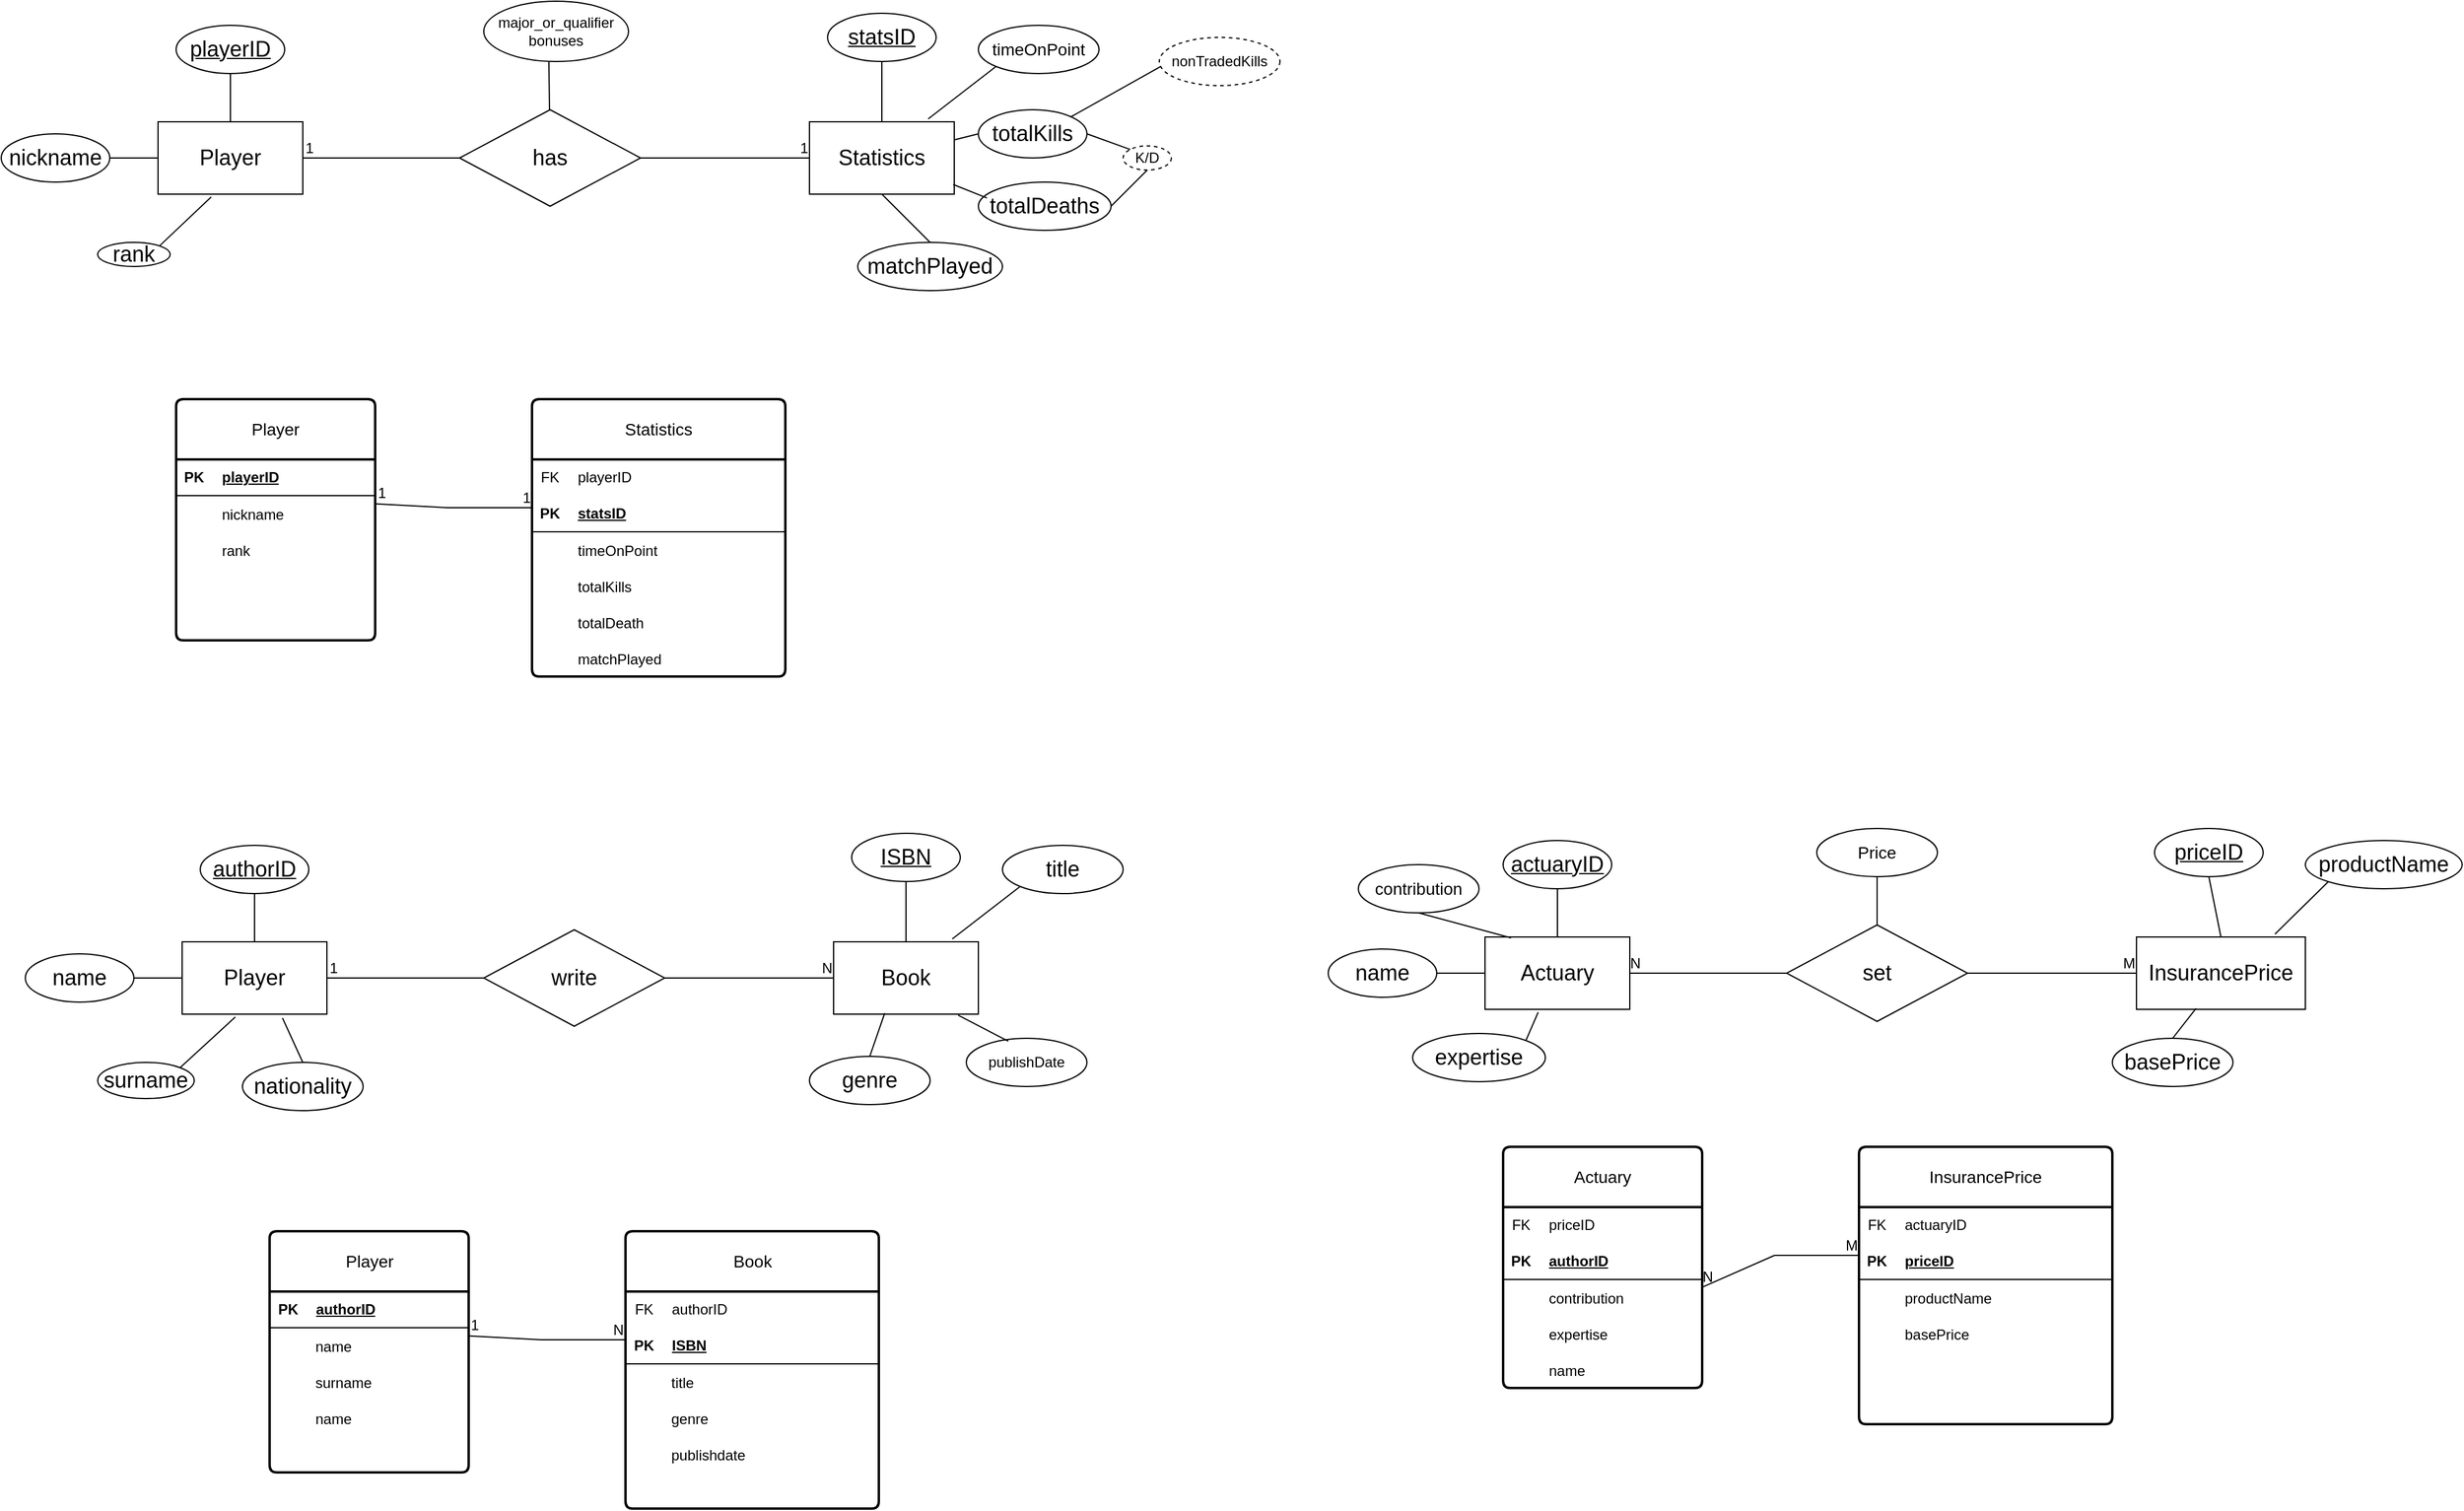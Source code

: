 <mxfile version="24.2.1" type="github">
  <diagram name="Page-1" id="oL-ask-g8Imidbjsp5Su">
    <mxGraphModel dx="1249" dy="638" grid="1" gridSize="10" guides="1" tooltips="1" connect="1" arrows="1" fold="1" page="1" pageScale="1" pageWidth="2336" pageHeight="1654" math="0" shadow="0">
      <root>
        <mxCell id="0" />
        <mxCell id="1" parent="0" />
        <mxCell id="f1euC3zrWDSZ6pFdnHj7-1" value="&lt;font style=&quot;font-size: 18px;&quot;&gt;Player&lt;/font&gt;" style="rounded=0;whiteSpace=wrap;html=1;" vertex="1" parent="1">
          <mxGeometry x="210" y="250" width="120" height="60" as="geometry" />
        </mxCell>
        <mxCell id="f1euC3zrWDSZ6pFdnHj7-2" value="&lt;font style=&quot;font-size: 18px;&quot;&gt;Statistics&lt;/font&gt;" style="rounded=0;whiteSpace=wrap;html=1;" vertex="1" parent="1">
          <mxGeometry x="750" y="250" width="120" height="60" as="geometry" />
        </mxCell>
        <mxCell id="f1euC3zrWDSZ6pFdnHj7-3" value="&lt;font style=&quot;font-size: 18px;&quot;&gt;&lt;u&gt;playerID&lt;/u&gt;&lt;/font&gt;" style="ellipse;whiteSpace=wrap;html=1;" vertex="1" parent="1">
          <mxGeometry x="225" y="170" width="90" height="40" as="geometry" />
        </mxCell>
        <mxCell id="f1euC3zrWDSZ6pFdnHj7-4" value="&lt;font style=&quot;font-size: 18px;&quot;&gt;&lt;u&gt;statsID&lt;/u&gt;&lt;/font&gt;" style="ellipse;whiteSpace=wrap;html=1;" vertex="1" parent="1">
          <mxGeometry x="765" y="160" width="90" height="40" as="geometry" />
        </mxCell>
        <mxCell id="f1euC3zrWDSZ6pFdnHj7-5" value="&lt;font style=&quot;font-size: 18px;&quot;&gt;has&lt;/font&gt;" style="rhombus;whiteSpace=wrap;html=1;" vertex="1" parent="1">
          <mxGeometry x="460" y="240" width="150" height="80" as="geometry" />
        </mxCell>
        <mxCell id="f1euC3zrWDSZ6pFdnHj7-6" value="&lt;font style=&quot;font-size: 18px;&quot;&gt;totalKills&lt;/font&gt;" style="ellipse;whiteSpace=wrap;html=1;" vertex="1" parent="1">
          <mxGeometry x="890" y="240" width="90" height="40" as="geometry" />
        </mxCell>
        <mxCell id="f1euC3zrWDSZ6pFdnHj7-7" value="&lt;font style=&quot;font-size: 18px;&quot;&gt;totalDeaths&lt;/font&gt;" style="ellipse;whiteSpace=wrap;html=1;" vertex="1" parent="1">
          <mxGeometry x="890" y="300" width="110" height="40" as="geometry" />
        </mxCell>
        <mxCell id="f1euC3zrWDSZ6pFdnHj7-8" value="&lt;font style=&quot;font-size: 18px;&quot;&gt;matchPlayed&lt;/font&gt;" style="ellipse;whiteSpace=wrap;html=1;" vertex="1" parent="1">
          <mxGeometry x="790" y="350" width="120" height="40" as="geometry" />
        </mxCell>
        <mxCell id="f1euC3zrWDSZ6pFdnHj7-9" value="&lt;span style=&quot;font-size: 18px;&quot;&gt;nickname&lt;/span&gt;" style="ellipse;whiteSpace=wrap;html=1;" vertex="1" parent="1">
          <mxGeometry x="80" y="260" width="90" height="40" as="geometry" />
        </mxCell>
        <mxCell id="f1euC3zrWDSZ6pFdnHj7-10" value="&lt;span style=&quot;font-size: 18px;&quot;&gt;rank&lt;/span&gt;" style="ellipse;whiteSpace=wrap;html=1;" vertex="1" parent="1">
          <mxGeometry x="160" y="350" width="60" height="20" as="geometry" />
        </mxCell>
        <mxCell id="f1euC3zrWDSZ6pFdnHj7-13" value="K/D" style="ellipse;whiteSpace=wrap;html=1;align=center;dashed=1;" vertex="1" parent="1">
          <mxGeometry x="1010" y="270" width="40" height="20" as="geometry" />
        </mxCell>
        <mxCell id="f1euC3zrWDSZ6pFdnHj7-14" value="" style="endArrow=none;html=1;rounded=0;entryX=1;entryY=0.5;entryDx=0;entryDy=0;exitX=0;exitY=0;exitDx=0;exitDy=0;" edge="1" parent="1" source="f1euC3zrWDSZ6pFdnHj7-13" target="f1euC3zrWDSZ6pFdnHj7-6">
          <mxGeometry width="50" height="50" relative="1" as="geometry">
            <mxPoint x="610" y="450" as="sourcePoint" />
            <mxPoint x="660" y="400" as="targetPoint" />
          </mxGeometry>
        </mxCell>
        <mxCell id="f1euC3zrWDSZ6pFdnHj7-15" value="" style="endArrow=none;html=1;rounded=0;entryX=1;entryY=0.5;entryDx=0;entryDy=0;exitX=0.5;exitY=1;exitDx=0;exitDy=0;" edge="1" parent="1" source="f1euC3zrWDSZ6pFdnHj7-13" target="f1euC3zrWDSZ6pFdnHj7-7">
          <mxGeometry width="50" height="50" relative="1" as="geometry">
            <mxPoint x="1026" y="283" as="sourcePoint" />
            <mxPoint x="990" y="270" as="targetPoint" />
          </mxGeometry>
        </mxCell>
        <mxCell id="f1euC3zrWDSZ6pFdnHj7-19" value="major_or_qualifier&lt;div&gt;bonuses&lt;/div&gt;" style="ellipse;whiteSpace=wrap;html=1;" vertex="1" parent="1">
          <mxGeometry x="480" y="150" width="120" height="50" as="geometry" />
        </mxCell>
        <mxCell id="f1euC3zrWDSZ6pFdnHj7-20" value="" style="endArrow=none;html=1;rounded=0;entryX=0.45;entryY=1.008;entryDx=0;entryDy=0;entryPerimeter=0;" edge="1" parent="1" source="f1euC3zrWDSZ6pFdnHj7-5" target="f1euC3zrWDSZ6pFdnHj7-19">
          <mxGeometry width="50" height="50" relative="1" as="geometry">
            <mxPoint x="610" y="450" as="sourcePoint" />
            <mxPoint x="660" y="400" as="targetPoint" />
          </mxGeometry>
        </mxCell>
        <mxCell id="f1euC3zrWDSZ6pFdnHj7-21" value="" style="endArrow=none;html=1;rounded=0;exitX=1;exitY=0;exitDx=0;exitDy=0;entryX=0.367;entryY=1.04;entryDx=0;entryDy=0;entryPerimeter=0;" edge="1" parent="1" source="f1euC3zrWDSZ6pFdnHj7-10" target="f1euC3zrWDSZ6pFdnHj7-1">
          <mxGeometry width="50" height="50" relative="1" as="geometry">
            <mxPoint x="610" y="450" as="sourcePoint" />
            <mxPoint x="660" y="400" as="targetPoint" />
          </mxGeometry>
        </mxCell>
        <mxCell id="f1euC3zrWDSZ6pFdnHj7-22" value="" style="endArrow=none;html=1;rounded=0;exitX=1;exitY=0.5;exitDx=0;exitDy=0;entryX=0;entryY=0.5;entryDx=0;entryDy=0;" edge="1" parent="1" source="f1euC3zrWDSZ6pFdnHj7-9" target="f1euC3zrWDSZ6pFdnHj7-1">
          <mxGeometry width="50" height="50" relative="1" as="geometry">
            <mxPoint x="610" y="450" as="sourcePoint" />
            <mxPoint x="660" y="400" as="targetPoint" />
          </mxGeometry>
        </mxCell>
        <mxCell id="f1euC3zrWDSZ6pFdnHj7-23" value="" style="endArrow=none;html=1;rounded=0;exitX=0.5;exitY=1;exitDx=0;exitDy=0;entryX=0.5;entryY=0;entryDx=0;entryDy=0;" edge="1" parent="1" source="f1euC3zrWDSZ6pFdnHj7-3" target="f1euC3zrWDSZ6pFdnHj7-1">
          <mxGeometry width="50" height="50" relative="1" as="geometry">
            <mxPoint x="610" y="450" as="sourcePoint" />
            <mxPoint x="660" y="400" as="targetPoint" />
          </mxGeometry>
        </mxCell>
        <mxCell id="f1euC3zrWDSZ6pFdnHj7-24" value="" style="endArrow=none;html=1;rounded=0;entryX=0.5;entryY=1;entryDx=0;entryDy=0;exitX=0.5;exitY=0;exitDx=0;exitDy=0;" edge="1" parent="1" source="f1euC3zrWDSZ6pFdnHj7-8" target="f1euC3zrWDSZ6pFdnHj7-2">
          <mxGeometry width="50" height="50" relative="1" as="geometry">
            <mxPoint x="610" y="450" as="sourcePoint" />
            <mxPoint x="660" y="400" as="targetPoint" />
          </mxGeometry>
        </mxCell>
        <mxCell id="f1euC3zrWDSZ6pFdnHj7-25" value="" style="endArrow=none;html=1;rounded=0;entryX=0.993;entryY=0.867;entryDx=0;entryDy=0;entryPerimeter=0;exitX=0.065;exitY=0.33;exitDx=0;exitDy=0;exitPerimeter=0;" edge="1" parent="1" source="f1euC3zrWDSZ6pFdnHj7-7" target="f1euC3zrWDSZ6pFdnHj7-2">
          <mxGeometry width="50" height="50" relative="1" as="geometry">
            <mxPoint x="610" y="450" as="sourcePoint" />
            <mxPoint x="660" y="400" as="targetPoint" />
          </mxGeometry>
        </mxCell>
        <mxCell id="f1euC3zrWDSZ6pFdnHj7-26" value="" style="endArrow=none;html=1;rounded=0;entryX=0.5;entryY=1;entryDx=0;entryDy=0;exitX=0.5;exitY=0;exitDx=0;exitDy=0;" edge="1" parent="1" source="f1euC3zrWDSZ6pFdnHj7-2" target="f1euC3zrWDSZ6pFdnHj7-4">
          <mxGeometry width="50" height="50" relative="1" as="geometry">
            <mxPoint x="610" y="450" as="sourcePoint" />
            <mxPoint x="660" y="400" as="targetPoint" />
          </mxGeometry>
        </mxCell>
        <mxCell id="f1euC3zrWDSZ6pFdnHj7-27" value="" style="endArrow=none;html=1;rounded=0;entryX=0;entryY=0.5;entryDx=0;entryDy=0;exitX=1;exitY=0.25;exitDx=0;exitDy=0;" edge="1" parent="1" source="f1euC3zrWDSZ6pFdnHj7-2" target="f1euC3zrWDSZ6pFdnHj7-6">
          <mxGeometry width="50" height="50" relative="1" as="geometry">
            <mxPoint x="610" y="450" as="sourcePoint" />
            <mxPoint x="660" y="400" as="targetPoint" />
          </mxGeometry>
        </mxCell>
        <mxCell id="f1euC3zrWDSZ6pFdnHj7-29" value="" style="endArrow=none;html=1;rounded=0;entryX=1;entryY=0;entryDx=0;entryDy=0;exitX=0.285;exitY=0.948;exitDx=0;exitDy=0;exitPerimeter=0;" edge="1" parent="1" target="f1euC3zrWDSZ6pFdnHj7-6">
          <mxGeometry width="50" height="50" relative="1" as="geometry">
            <mxPoint x="1044.2" y="202.4" as="sourcePoint" />
            <mxPoint x="660" y="390" as="targetPoint" />
          </mxGeometry>
        </mxCell>
        <mxCell id="f1euC3zrWDSZ6pFdnHj7-31" value="nonTradedKills" style="ellipse;whiteSpace=wrap;html=1;align=center;dashed=1;" vertex="1" parent="1">
          <mxGeometry x="1040" y="180" width="100" height="40" as="geometry" />
        </mxCell>
        <mxCell id="f1euC3zrWDSZ6pFdnHj7-32" value="&lt;font style=&quot;font-size: 14px;&quot;&gt;timeOnPoint&lt;/font&gt;" style="ellipse;whiteSpace=wrap;html=1;align=center;" vertex="1" parent="1">
          <mxGeometry x="890" y="170" width="100" height="40" as="geometry" />
        </mxCell>
        <mxCell id="f1euC3zrWDSZ6pFdnHj7-34" value="" style="endArrow=none;html=1;rounded=0;entryX=0;entryY=1;entryDx=0;entryDy=0;exitX=0.82;exitY=-0.04;exitDx=0;exitDy=0;exitPerimeter=0;" edge="1" parent="1" source="f1euC3zrWDSZ6pFdnHj7-2" target="f1euC3zrWDSZ6pFdnHj7-32">
          <mxGeometry relative="1" as="geometry">
            <mxPoint x="560" y="410" as="sourcePoint" />
            <mxPoint x="720" y="410" as="targetPoint" />
          </mxGeometry>
        </mxCell>
        <mxCell id="f1euC3zrWDSZ6pFdnHj7-37" value="" style="endArrow=none;html=1;rounded=0;exitX=1;exitY=0.5;exitDx=0;exitDy=0;entryX=0;entryY=0.5;entryDx=0;entryDy=0;" edge="1" parent="1" source="f1euC3zrWDSZ6pFdnHj7-5" target="f1euC3zrWDSZ6pFdnHj7-2">
          <mxGeometry relative="1" as="geometry">
            <mxPoint x="560" y="410" as="sourcePoint" />
            <mxPoint x="720" y="410" as="targetPoint" />
          </mxGeometry>
        </mxCell>
        <mxCell id="f1euC3zrWDSZ6pFdnHj7-38" value="1" style="resizable=0;html=1;whiteSpace=wrap;align=right;verticalAlign=bottom;" connectable="0" vertex="1" parent="f1euC3zrWDSZ6pFdnHj7-37">
          <mxGeometry x="1" relative="1" as="geometry" />
        </mxCell>
        <mxCell id="f1euC3zrWDSZ6pFdnHj7-39" value="" style="endArrow=none;html=1;rounded=0;entryX=1;entryY=0.5;entryDx=0;entryDy=0;exitX=0;exitY=0.5;exitDx=0;exitDy=0;" edge="1" parent="1" source="f1euC3zrWDSZ6pFdnHj7-5" target="f1euC3zrWDSZ6pFdnHj7-1">
          <mxGeometry relative="1" as="geometry">
            <mxPoint x="560" y="410" as="sourcePoint" />
            <mxPoint x="420" y="390" as="targetPoint" />
          </mxGeometry>
        </mxCell>
        <mxCell id="f1euC3zrWDSZ6pFdnHj7-40" value="1" style="resizable=0;html=1;whiteSpace=wrap;align=right;verticalAlign=bottom;" connectable="0" vertex="1" parent="f1euC3zrWDSZ6pFdnHj7-39">
          <mxGeometry x="1" relative="1" as="geometry">
            <mxPoint x="10" as="offset" />
          </mxGeometry>
        </mxCell>
        <mxCell id="f1euC3zrWDSZ6pFdnHj7-41" value="Player" style="swimlane;childLayout=stackLayout;horizontal=1;startSize=50;horizontalStack=0;rounded=1;fontSize=14;fontStyle=0;strokeWidth=2;resizeParent=0;resizeLast=1;shadow=0;dashed=0;align=center;arcSize=4;whiteSpace=wrap;html=1;" vertex="1" parent="1">
          <mxGeometry x="225" y="480" width="165" height="200" as="geometry" />
        </mxCell>
        <mxCell id="f1euC3zrWDSZ6pFdnHj7-69" value="" style="shape=table;startSize=0;container=1;collapsible=1;childLayout=tableLayout;fixedRows=1;rowLines=0;fontStyle=0;align=center;resizeLast=1;strokeColor=none;fillColor=none;collapsible=0;" vertex="1" parent="f1euC3zrWDSZ6pFdnHj7-41">
          <mxGeometry y="50" width="165" height="150" as="geometry" />
        </mxCell>
        <mxCell id="f1euC3zrWDSZ6pFdnHj7-70" value="" style="shape=tableRow;horizontal=0;startSize=0;swimlaneHead=0;swimlaneBody=0;fillColor=none;collapsible=0;dropTarget=0;points=[[0,0.5],[1,0.5]];portConstraint=eastwest;top=0;left=0;right=0;bottom=1;" vertex="1" parent="f1euC3zrWDSZ6pFdnHj7-69">
          <mxGeometry width="165" height="30" as="geometry" />
        </mxCell>
        <mxCell id="f1euC3zrWDSZ6pFdnHj7-71" value="PK" style="shape=partialRectangle;connectable=0;fillColor=none;top=0;left=0;bottom=0;right=0;fontStyle=1;overflow=hidden;whiteSpace=wrap;html=1;" vertex="1" parent="f1euC3zrWDSZ6pFdnHj7-70">
          <mxGeometry width="30" height="30" as="geometry">
            <mxRectangle width="30" height="30" as="alternateBounds" />
          </mxGeometry>
        </mxCell>
        <mxCell id="f1euC3zrWDSZ6pFdnHj7-72" value="playerID" style="shape=partialRectangle;connectable=0;fillColor=none;top=0;left=0;bottom=0;right=0;align=left;spacingLeft=6;fontStyle=5;overflow=hidden;whiteSpace=wrap;html=1;" vertex="1" parent="f1euC3zrWDSZ6pFdnHj7-70">
          <mxGeometry x="30" width="135" height="30" as="geometry">
            <mxRectangle width="135" height="30" as="alternateBounds" />
          </mxGeometry>
        </mxCell>
        <mxCell id="f1euC3zrWDSZ6pFdnHj7-74" value="" style="shape=tableRow;horizontal=0;startSize=0;swimlaneHead=0;swimlaneBody=0;fillColor=none;collapsible=0;dropTarget=0;points=[[0,0.5],[1,0.5]];portConstraint=eastwest;top=0;left=0;right=0;bottom=0;" vertex="1" parent="f1euC3zrWDSZ6pFdnHj7-69">
          <mxGeometry y="30" width="165" height="30" as="geometry" />
        </mxCell>
        <mxCell id="f1euC3zrWDSZ6pFdnHj7-75" value="" style="shape=partialRectangle;connectable=0;fillColor=none;top=0;left=0;bottom=0;right=0;editable=1;overflow=hidden;" vertex="1" parent="f1euC3zrWDSZ6pFdnHj7-74">
          <mxGeometry width="30" height="30" as="geometry">
            <mxRectangle width="30" height="30" as="alternateBounds" />
          </mxGeometry>
        </mxCell>
        <mxCell id="f1euC3zrWDSZ6pFdnHj7-76" value="nickname" style="shape=partialRectangle;connectable=0;fillColor=none;top=0;left=0;bottom=0;right=0;align=left;spacingLeft=6;overflow=hidden;" vertex="1" parent="f1euC3zrWDSZ6pFdnHj7-74">
          <mxGeometry x="30" width="135" height="30" as="geometry">
            <mxRectangle width="135" height="30" as="alternateBounds" />
          </mxGeometry>
        </mxCell>
        <mxCell id="f1euC3zrWDSZ6pFdnHj7-78" value="" style="shape=tableRow;horizontal=0;startSize=0;swimlaneHead=0;swimlaneBody=0;fillColor=none;collapsible=0;dropTarget=0;points=[[0,0.5],[1,0.5]];portConstraint=eastwest;top=0;left=0;right=0;bottom=0;" vertex="1" parent="f1euC3zrWDSZ6pFdnHj7-69">
          <mxGeometry y="60" width="165" height="30" as="geometry" />
        </mxCell>
        <mxCell id="f1euC3zrWDSZ6pFdnHj7-79" value="" style="shape=partialRectangle;connectable=0;fillColor=none;top=0;left=0;bottom=0;right=0;editable=1;overflow=hidden;" vertex="1" parent="f1euC3zrWDSZ6pFdnHj7-78">
          <mxGeometry width="30" height="30" as="geometry">
            <mxRectangle width="30" height="30" as="alternateBounds" />
          </mxGeometry>
        </mxCell>
        <mxCell id="f1euC3zrWDSZ6pFdnHj7-80" value="rank" style="shape=partialRectangle;connectable=0;fillColor=none;top=0;left=0;bottom=0;right=0;align=left;spacingLeft=6;overflow=hidden;" vertex="1" parent="f1euC3zrWDSZ6pFdnHj7-78">
          <mxGeometry x="30" width="135" height="30" as="geometry">
            <mxRectangle width="135" height="30" as="alternateBounds" />
          </mxGeometry>
        </mxCell>
        <mxCell id="f1euC3zrWDSZ6pFdnHj7-43" value="Statistics" style="swimlane;childLayout=stackLayout;horizontal=1;startSize=50;horizontalStack=0;rounded=1;fontSize=14;fontStyle=0;strokeWidth=2;resizeParent=0;resizeLast=1;shadow=0;dashed=0;align=center;arcSize=4;whiteSpace=wrap;html=1;" vertex="1" parent="1">
          <mxGeometry x="520" y="480" width="210" height="230" as="geometry" />
        </mxCell>
        <mxCell id="f1euC3zrWDSZ6pFdnHj7-45" value="" style="shape=table;startSize=0;container=1;collapsible=1;childLayout=tableLayout;fixedRows=1;rowLines=0;fontStyle=0;align=center;resizeLast=1;strokeColor=none;fillColor=none;collapsible=0;" vertex="1" parent="f1euC3zrWDSZ6pFdnHj7-43">
          <mxGeometry y="50" width="210" height="180" as="geometry" />
        </mxCell>
        <mxCell id="f1euC3zrWDSZ6pFdnHj7-46" value="" style="shape=tableRow;horizontal=0;startSize=0;swimlaneHead=0;swimlaneBody=0;fillColor=none;collapsible=0;dropTarget=0;points=[[0,0.5],[1,0.5]];portConstraint=eastwest;top=0;left=0;right=0;bottom=0;" vertex="1" parent="f1euC3zrWDSZ6pFdnHj7-45">
          <mxGeometry width="210" height="30" as="geometry" />
        </mxCell>
        <mxCell id="f1euC3zrWDSZ6pFdnHj7-47" value="FK" style="shape=partialRectangle;connectable=0;fillColor=none;top=0;left=0;bottom=0;right=0;fontStyle=0;overflow=hidden;whiteSpace=wrap;html=1;" vertex="1" parent="f1euC3zrWDSZ6pFdnHj7-46">
          <mxGeometry width="30" height="30" as="geometry">
            <mxRectangle width="30" height="30" as="alternateBounds" />
          </mxGeometry>
        </mxCell>
        <mxCell id="f1euC3zrWDSZ6pFdnHj7-48" value="playerID" style="shape=partialRectangle;connectable=0;fillColor=none;top=0;left=0;bottom=0;right=0;align=left;spacingLeft=6;fontStyle=0;overflow=hidden;whiteSpace=wrap;html=1;" vertex="1" parent="f1euC3zrWDSZ6pFdnHj7-46">
          <mxGeometry x="30" width="180" height="30" as="geometry">
            <mxRectangle width="180" height="30" as="alternateBounds" />
          </mxGeometry>
        </mxCell>
        <mxCell id="f1euC3zrWDSZ6pFdnHj7-50" value="" style="shape=tableRow;horizontal=0;startSize=0;swimlaneHead=0;swimlaneBody=0;fillColor=none;collapsible=0;dropTarget=0;points=[[0,0.5],[1,0.5]];portConstraint=eastwest;top=0;left=0;right=0;bottom=1;" vertex="1" parent="f1euC3zrWDSZ6pFdnHj7-45">
          <mxGeometry y="30" width="210" height="30" as="geometry" />
        </mxCell>
        <mxCell id="f1euC3zrWDSZ6pFdnHj7-51" value="PK" style="shape=partialRectangle;connectable=0;fillColor=none;top=0;left=0;bottom=0;right=0;fontStyle=1;overflow=hidden;whiteSpace=wrap;html=1;" vertex="1" parent="f1euC3zrWDSZ6pFdnHj7-50">
          <mxGeometry width="30" height="30" as="geometry">
            <mxRectangle width="30" height="30" as="alternateBounds" />
          </mxGeometry>
        </mxCell>
        <mxCell id="f1euC3zrWDSZ6pFdnHj7-52" value="statsID" style="shape=partialRectangle;connectable=0;fillColor=none;top=0;left=0;bottom=0;right=0;align=left;spacingLeft=6;fontStyle=5;overflow=hidden;whiteSpace=wrap;html=1;" vertex="1" parent="f1euC3zrWDSZ6pFdnHj7-50">
          <mxGeometry x="30" width="180" height="30" as="geometry">
            <mxRectangle width="180" height="30" as="alternateBounds" />
          </mxGeometry>
        </mxCell>
        <mxCell id="f1euC3zrWDSZ6pFdnHj7-54" value="" style="shape=tableRow;horizontal=0;startSize=0;swimlaneHead=0;swimlaneBody=0;fillColor=none;collapsible=0;dropTarget=0;points=[[0,0.5],[1,0.5]];portConstraint=eastwest;top=0;left=0;right=0;bottom=0;" vertex="1" parent="f1euC3zrWDSZ6pFdnHj7-45">
          <mxGeometry y="60" width="210" height="30" as="geometry" />
        </mxCell>
        <mxCell id="f1euC3zrWDSZ6pFdnHj7-55" value="" style="shape=partialRectangle;connectable=0;fillColor=none;top=0;left=0;bottom=0;right=0;editable=1;overflow=hidden;" vertex="1" parent="f1euC3zrWDSZ6pFdnHj7-54">
          <mxGeometry width="30" height="30" as="geometry">
            <mxRectangle width="30" height="30" as="alternateBounds" />
          </mxGeometry>
        </mxCell>
        <mxCell id="f1euC3zrWDSZ6pFdnHj7-56" value="timeOnPoint" style="shape=partialRectangle;connectable=0;fillColor=none;top=0;left=0;bottom=0;right=0;align=left;spacingLeft=6;overflow=hidden;" vertex="1" parent="f1euC3zrWDSZ6pFdnHj7-54">
          <mxGeometry x="30" width="180" height="30" as="geometry">
            <mxRectangle width="180" height="30" as="alternateBounds" />
          </mxGeometry>
        </mxCell>
        <mxCell id="f1euC3zrWDSZ6pFdnHj7-58" value="" style="shape=tableRow;horizontal=0;startSize=0;swimlaneHead=0;swimlaneBody=0;fillColor=none;collapsible=0;dropTarget=0;points=[[0,0.5],[1,0.5]];portConstraint=eastwest;top=0;left=0;right=0;bottom=0;" vertex="1" parent="f1euC3zrWDSZ6pFdnHj7-45">
          <mxGeometry y="90" width="210" height="30" as="geometry" />
        </mxCell>
        <mxCell id="f1euC3zrWDSZ6pFdnHj7-59" value="" style="shape=partialRectangle;connectable=0;fillColor=none;top=0;left=0;bottom=0;right=0;editable=1;overflow=hidden;" vertex="1" parent="f1euC3zrWDSZ6pFdnHj7-58">
          <mxGeometry width="30" height="30" as="geometry">
            <mxRectangle width="30" height="30" as="alternateBounds" />
          </mxGeometry>
        </mxCell>
        <mxCell id="f1euC3zrWDSZ6pFdnHj7-60" value="totalKills" style="shape=partialRectangle;connectable=0;fillColor=none;top=0;left=0;bottom=0;right=0;align=left;spacingLeft=6;overflow=hidden;" vertex="1" parent="f1euC3zrWDSZ6pFdnHj7-58">
          <mxGeometry x="30" width="180" height="30" as="geometry">
            <mxRectangle width="180" height="30" as="alternateBounds" />
          </mxGeometry>
        </mxCell>
        <mxCell id="f1euC3zrWDSZ6pFdnHj7-62" value="" style="shape=tableRow;horizontal=0;startSize=0;swimlaneHead=0;swimlaneBody=0;fillColor=none;collapsible=0;dropTarget=0;points=[[0,0.5],[1,0.5]];portConstraint=eastwest;top=0;left=0;right=0;bottom=0;" vertex="1" parent="f1euC3zrWDSZ6pFdnHj7-45">
          <mxGeometry y="120" width="210" height="30" as="geometry" />
        </mxCell>
        <mxCell id="f1euC3zrWDSZ6pFdnHj7-63" value="" style="shape=partialRectangle;connectable=0;fillColor=none;top=0;left=0;bottom=0;right=0;editable=1;overflow=hidden;" vertex="1" parent="f1euC3zrWDSZ6pFdnHj7-62">
          <mxGeometry width="30" height="30" as="geometry">
            <mxRectangle width="30" height="30" as="alternateBounds" />
          </mxGeometry>
        </mxCell>
        <mxCell id="f1euC3zrWDSZ6pFdnHj7-64" value="totalDeath" style="shape=partialRectangle;connectable=0;fillColor=none;top=0;left=0;bottom=0;right=0;align=left;spacingLeft=6;overflow=hidden;" vertex="1" parent="f1euC3zrWDSZ6pFdnHj7-62">
          <mxGeometry x="30" width="180" height="30" as="geometry">
            <mxRectangle width="180" height="30" as="alternateBounds" />
          </mxGeometry>
        </mxCell>
        <mxCell id="f1euC3zrWDSZ6pFdnHj7-66" value="" style="shape=tableRow;horizontal=0;startSize=0;swimlaneHead=0;swimlaneBody=0;fillColor=none;collapsible=0;dropTarget=0;points=[[0,0.5],[1,0.5]];portConstraint=eastwest;top=0;left=0;right=0;bottom=0;" vertex="1" parent="f1euC3zrWDSZ6pFdnHj7-45">
          <mxGeometry y="150" width="210" height="30" as="geometry" />
        </mxCell>
        <mxCell id="f1euC3zrWDSZ6pFdnHj7-67" value="" style="shape=partialRectangle;connectable=0;fillColor=none;top=0;left=0;bottom=0;right=0;editable=1;overflow=hidden;" vertex="1" parent="f1euC3zrWDSZ6pFdnHj7-66">
          <mxGeometry width="30" height="30" as="geometry">
            <mxRectangle width="30" height="30" as="alternateBounds" />
          </mxGeometry>
        </mxCell>
        <mxCell id="f1euC3zrWDSZ6pFdnHj7-68" value="matchPlayed" style="shape=partialRectangle;connectable=0;fillColor=none;top=0;left=0;bottom=0;right=0;align=left;spacingLeft=6;overflow=hidden;" vertex="1" parent="f1euC3zrWDSZ6pFdnHj7-66">
          <mxGeometry x="30" width="180" height="30" as="geometry">
            <mxRectangle width="180" height="30" as="alternateBounds" />
          </mxGeometry>
        </mxCell>
        <mxCell id="f1euC3zrWDSZ6pFdnHj7-83" value="" style="endArrow=none;html=1;rounded=0;" edge="1" parent="1">
          <mxGeometry relative="1" as="geometry">
            <mxPoint x="450" y="570" as="sourcePoint" />
            <mxPoint x="520" y="570" as="targetPoint" />
          </mxGeometry>
        </mxCell>
        <mxCell id="f1euC3zrWDSZ6pFdnHj7-84" value="1" style="resizable=0;html=1;whiteSpace=wrap;align=right;verticalAlign=bottom;" connectable="0" vertex="1" parent="f1euC3zrWDSZ6pFdnHj7-83">
          <mxGeometry x="1" relative="1" as="geometry" />
        </mxCell>
        <mxCell id="f1euC3zrWDSZ6pFdnHj7-85" value="" style="endArrow=none;html=1;rounded=0;entryX=0.995;entryY=0.227;entryDx=0;entryDy=0;entryPerimeter=0;" edge="1" parent="1" target="f1euC3zrWDSZ6pFdnHj7-74">
          <mxGeometry relative="1" as="geometry">
            <mxPoint x="450" y="570" as="sourcePoint" />
            <mxPoint x="700" y="460" as="targetPoint" />
          </mxGeometry>
        </mxCell>
        <mxCell id="f1euC3zrWDSZ6pFdnHj7-86" value="1" style="resizable=0;html=1;whiteSpace=wrap;align=right;verticalAlign=bottom;" connectable="0" vertex="1" parent="f1euC3zrWDSZ6pFdnHj7-85">
          <mxGeometry x="1" relative="1" as="geometry">
            <mxPoint x="11" as="offset" />
          </mxGeometry>
        </mxCell>
        <mxCell id="f1euC3zrWDSZ6pFdnHj7-87" value="&lt;font style=&quot;font-size: 18px;&quot;&gt;Player&lt;/font&gt;" style="rounded=0;whiteSpace=wrap;html=1;" vertex="1" parent="1">
          <mxGeometry x="230" y="930" width="120" height="60" as="geometry" />
        </mxCell>
        <mxCell id="f1euC3zrWDSZ6pFdnHj7-88" value="&lt;font style=&quot;font-size: 18px;&quot;&gt;Book&lt;/font&gt;" style="rounded=0;whiteSpace=wrap;html=1;" vertex="1" parent="1">
          <mxGeometry x="770" y="930" width="120" height="60" as="geometry" />
        </mxCell>
        <mxCell id="f1euC3zrWDSZ6pFdnHj7-89" value="&lt;font style=&quot;font-size: 18px;&quot;&gt;&lt;u&gt;authorID&lt;/u&gt;&lt;/font&gt;" style="ellipse;whiteSpace=wrap;html=1;" vertex="1" parent="1">
          <mxGeometry x="245" y="850" width="90" height="40" as="geometry" />
        </mxCell>
        <mxCell id="f1euC3zrWDSZ6pFdnHj7-90" value="&lt;font style=&quot;font-size: 18px;&quot;&gt;&lt;u&gt;ISBN&lt;/u&gt;&lt;/font&gt;" style="ellipse;whiteSpace=wrap;html=1;" vertex="1" parent="1">
          <mxGeometry x="785" y="840" width="90" height="40" as="geometry" />
        </mxCell>
        <mxCell id="f1euC3zrWDSZ6pFdnHj7-91" value="&lt;font style=&quot;font-size: 18px;&quot;&gt;write&lt;/font&gt;" style="rhombus;whiteSpace=wrap;html=1;" vertex="1" parent="1">
          <mxGeometry x="480" y="920" width="150" height="80" as="geometry" />
        </mxCell>
        <mxCell id="f1euC3zrWDSZ6pFdnHj7-95" value="&lt;span style=&quot;font-size: 18px;&quot;&gt;name&lt;/span&gt;" style="ellipse;whiteSpace=wrap;html=1;" vertex="1" parent="1">
          <mxGeometry x="100" y="940" width="90" height="40" as="geometry" />
        </mxCell>
        <mxCell id="f1euC3zrWDSZ6pFdnHj7-96" value="&lt;span style=&quot;font-size: 18px;&quot;&gt;surname&lt;/span&gt;" style="ellipse;whiteSpace=wrap;html=1;" vertex="1" parent="1">
          <mxGeometry x="160" y="1030" width="80" height="30" as="geometry" />
        </mxCell>
        <mxCell id="f1euC3zrWDSZ6pFdnHj7-102" value="" style="endArrow=none;html=1;rounded=0;exitX=1;exitY=0;exitDx=0;exitDy=0;entryX=0.367;entryY=1.04;entryDx=0;entryDy=0;entryPerimeter=0;" edge="1" parent="1" source="f1euC3zrWDSZ6pFdnHj7-96" target="f1euC3zrWDSZ6pFdnHj7-87">
          <mxGeometry width="50" height="50" relative="1" as="geometry">
            <mxPoint x="630" y="1130" as="sourcePoint" />
            <mxPoint x="680" y="1080" as="targetPoint" />
          </mxGeometry>
        </mxCell>
        <mxCell id="f1euC3zrWDSZ6pFdnHj7-103" value="" style="endArrow=none;html=1;rounded=0;exitX=1;exitY=0.5;exitDx=0;exitDy=0;entryX=0;entryY=0.5;entryDx=0;entryDy=0;" edge="1" parent="1" source="f1euC3zrWDSZ6pFdnHj7-95" target="f1euC3zrWDSZ6pFdnHj7-87">
          <mxGeometry width="50" height="50" relative="1" as="geometry">
            <mxPoint x="630" y="1130" as="sourcePoint" />
            <mxPoint x="680" y="1080" as="targetPoint" />
          </mxGeometry>
        </mxCell>
        <mxCell id="f1euC3zrWDSZ6pFdnHj7-104" value="" style="endArrow=none;html=1;rounded=0;exitX=0.5;exitY=1;exitDx=0;exitDy=0;entryX=0.5;entryY=0;entryDx=0;entryDy=0;" edge="1" parent="1" source="f1euC3zrWDSZ6pFdnHj7-89" target="f1euC3zrWDSZ6pFdnHj7-87">
          <mxGeometry width="50" height="50" relative="1" as="geometry">
            <mxPoint x="630" y="1130" as="sourcePoint" />
            <mxPoint x="680" y="1080" as="targetPoint" />
          </mxGeometry>
        </mxCell>
        <mxCell id="f1euC3zrWDSZ6pFdnHj7-107" value="" style="endArrow=none;html=1;rounded=0;entryX=0.5;entryY=1;entryDx=0;entryDy=0;exitX=0.5;exitY=0;exitDx=0;exitDy=0;" edge="1" parent="1" source="f1euC3zrWDSZ6pFdnHj7-88" target="f1euC3zrWDSZ6pFdnHj7-90">
          <mxGeometry width="50" height="50" relative="1" as="geometry">
            <mxPoint x="630" y="1130" as="sourcePoint" />
            <mxPoint x="680" y="1080" as="targetPoint" />
          </mxGeometry>
        </mxCell>
        <mxCell id="f1euC3zrWDSZ6pFdnHj7-111" value="&lt;font style=&quot;font-size: 18px;&quot;&gt;title&lt;/font&gt;" style="ellipse;whiteSpace=wrap;html=1;align=center;" vertex="1" parent="1">
          <mxGeometry x="910" y="850" width="100" height="40" as="geometry" />
        </mxCell>
        <mxCell id="f1euC3zrWDSZ6pFdnHj7-112" value="" style="endArrow=none;html=1;rounded=0;entryX=0;entryY=1;entryDx=0;entryDy=0;exitX=0.82;exitY=-0.04;exitDx=0;exitDy=0;exitPerimeter=0;" edge="1" parent="1" source="f1euC3zrWDSZ6pFdnHj7-88" target="f1euC3zrWDSZ6pFdnHj7-111">
          <mxGeometry relative="1" as="geometry">
            <mxPoint x="580" y="1090" as="sourcePoint" />
            <mxPoint x="740" y="1090" as="targetPoint" />
          </mxGeometry>
        </mxCell>
        <mxCell id="f1euC3zrWDSZ6pFdnHj7-113" value="" style="endArrow=none;html=1;rounded=0;exitX=1;exitY=0.5;exitDx=0;exitDy=0;entryX=0;entryY=0.5;entryDx=0;entryDy=0;" edge="1" parent="1" source="f1euC3zrWDSZ6pFdnHj7-91" target="f1euC3zrWDSZ6pFdnHj7-88">
          <mxGeometry relative="1" as="geometry">
            <mxPoint x="580" y="1090" as="sourcePoint" />
            <mxPoint x="740" y="1090" as="targetPoint" />
          </mxGeometry>
        </mxCell>
        <mxCell id="f1euC3zrWDSZ6pFdnHj7-114" value="N" style="resizable=0;html=1;whiteSpace=wrap;align=right;verticalAlign=bottom;" connectable="0" vertex="1" parent="f1euC3zrWDSZ6pFdnHj7-113">
          <mxGeometry x="1" relative="1" as="geometry" />
        </mxCell>
        <mxCell id="f1euC3zrWDSZ6pFdnHj7-115" value="" style="endArrow=none;html=1;rounded=0;entryX=1;entryY=0.5;entryDx=0;entryDy=0;exitX=0;exitY=0.5;exitDx=0;exitDy=0;" edge="1" parent="1" source="f1euC3zrWDSZ6pFdnHj7-91" target="f1euC3zrWDSZ6pFdnHj7-87">
          <mxGeometry relative="1" as="geometry">
            <mxPoint x="580" y="1090" as="sourcePoint" />
            <mxPoint x="440" y="1070" as="targetPoint" />
          </mxGeometry>
        </mxCell>
        <mxCell id="f1euC3zrWDSZ6pFdnHj7-116" value="1" style="resizable=0;html=1;whiteSpace=wrap;align=right;verticalAlign=bottom;" connectable="0" vertex="1" parent="f1euC3zrWDSZ6pFdnHj7-115">
          <mxGeometry x="1" relative="1" as="geometry">
            <mxPoint x="10" as="offset" />
          </mxGeometry>
        </mxCell>
        <mxCell id="f1euC3zrWDSZ6pFdnHj7-117" value="&lt;span style=&quot;font-size: 18px;&quot;&gt;nationality&lt;/span&gt;" style="ellipse;whiteSpace=wrap;html=1;" vertex="1" parent="1">
          <mxGeometry x="280" y="1030" width="100" height="40" as="geometry" />
        </mxCell>
        <mxCell id="f1euC3zrWDSZ6pFdnHj7-118" value="" style="endArrow=none;html=1;rounded=0;exitX=0.693;exitY=1.053;exitDx=0;exitDy=0;exitPerimeter=0;entryX=0.5;entryY=0;entryDx=0;entryDy=0;" edge="1" parent="1" source="f1euC3zrWDSZ6pFdnHj7-87" target="f1euC3zrWDSZ6pFdnHj7-117">
          <mxGeometry relative="1" as="geometry">
            <mxPoint x="540" y="1090" as="sourcePoint" />
            <mxPoint x="700" y="1090" as="targetPoint" />
          </mxGeometry>
        </mxCell>
        <mxCell id="f1euC3zrWDSZ6pFdnHj7-119" value="&lt;font style=&quot;font-size: 18px;&quot;&gt;genre&lt;/font&gt;" style="ellipse;whiteSpace=wrap;html=1;align=center;" vertex="1" parent="1">
          <mxGeometry x="750" y="1025" width="100" height="40" as="geometry" />
        </mxCell>
        <mxCell id="f1euC3zrWDSZ6pFdnHj7-120" value="" style="endArrow=none;html=1;rounded=0;entryX=0.353;entryY=0.987;entryDx=0;entryDy=0;entryPerimeter=0;exitX=0.5;exitY=0;exitDx=0;exitDy=0;" edge="1" parent="1" source="f1euC3zrWDSZ6pFdnHj7-119" target="f1euC3zrWDSZ6pFdnHj7-88">
          <mxGeometry relative="1" as="geometry">
            <mxPoint x="540" y="1090" as="sourcePoint" />
            <mxPoint x="700" y="1090" as="targetPoint" />
          </mxGeometry>
        </mxCell>
        <mxCell id="f1euC3zrWDSZ6pFdnHj7-121" value="publishDate" style="ellipse;whiteSpace=wrap;html=1;align=center;" vertex="1" parent="1">
          <mxGeometry x="880" y="1010" width="100" height="40" as="geometry" />
        </mxCell>
        <mxCell id="f1euC3zrWDSZ6pFdnHj7-122" value="" style="endArrow=none;html=1;rounded=0;entryX=0.86;entryY=1.013;entryDx=0;entryDy=0;entryPerimeter=0;exitX=0.348;exitY=0.06;exitDx=0;exitDy=0;exitPerimeter=0;" edge="1" parent="1" source="f1euC3zrWDSZ6pFdnHj7-121" target="f1euC3zrWDSZ6pFdnHj7-88">
          <mxGeometry relative="1" as="geometry">
            <mxPoint x="540" y="1090" as="sourcePoint" />
            <mxPoint x="700" y="1090" as="targetPoint" />
          </mxGeometry>
        </mxCell>
        <mxCell id="f1euC3zrWDSZ6pFdnHj7-123" value="Player" style="swimlane;childLayout=stackLayout;horizontal=1;startSize=50;horizontalStack=0;rounded=1;fontSize=14;fontStyle=0;strokeWidth=2;resizeParent=0;resizeLast=1;shadow=0;dashed=0;align=center;arcSize=4;whiteSpace=wrap;html=1;" vertex="1" parent="1">
          <mxGeometry x="302.5" y="1170" width="165" height="200" as="geometry" />
        </mxCell>
        <mxCell id="f1euC3zrWDSZ6pFdnHj7-124" value="" style="shape=table;startSize=0;container=1;collapsible=1;childLayout=tableLayout;fixedRows=1;rowLines=0;fontStyle=0;align=center;resizeLast=1;strokeColor=none;fillColor=none;collapsible=0;" vertex="1" parent="f1euC3zrWDSZ6pFdnHj7-123">
          <mxGeometry y="50" width="165" height="150" as="geometry" />
        </mxCell>
        <mxCell id="f1euC3zrWDSZ6pFdnHj7-125" value="" style="shape=tableRow;horizontal=0;startSize=0;swimlaneHead=0;swimlaneBody=0;fillColor=none;collapsible=0;dropTarget=0;points=[[0,0.5],[1,0.5]];portConstraint=eastwest;top=0;left=0;right=0;bottom=1;" vertex="1" parent="f1euC3zrWDSZ6pFdnHj7-124">
          <mxGeometry width="165" height="30" as="geometry" />
        </mxCell>
        <mxCell id="f1euC3zrWDSZ6pFdnHj7-126" value="PK" style="shape=partialRectangle;connectable=0;fillColor=none;top=0;left=0;bottom=0;right=0;fontStyle=1;overflow=hidden;whiteSpace=wrap;html=1;" vertex="1" parent="f1euC3zrWDSZ6pFdnHj7-125">
          <mxGeometry width="30" height="30" as="geometry">
            <mxRectangle width="30" height="30" as="alternateBounds" />
          </mxGeometry>
        </mxCell>
        <mxCell id="f1euC3zrWDSZ6pFdnHj7-127" value="authorID" style="shape=partialRectangle;connectable=0;fillColor=none;top=0;left=0;bottom=0;right=0;align=left;spacingLeft=6;fontStyle=5;overflow=hidden;whiteSpace=wrap;html=1;" vertex="1" parent="f1euC3zrWDSZ6pFdnHj7-125">
          <mxGeometry x="30" width="135" height="30" as="geometry">
            <mxRectangle width="135" height="30" as="alternateBounds" />
          </mxGeometry>
        </mxCell>
        <mxCell id="f1euC3zrWDSZ6pFdnHj7-128" value="" style="shape=tableRow;horizontal=0;startSize=0;swimlaneHead=0;swimlaneBody=0;fillColor=none;collapsible=0;dropTarget=0;points=[[0,0.5],[1,0.5]];portConstraint=eastwest;top=0;left=0;right=0;bottom=0;" vertex="1" parent="f1euC3zrWDSZ6pFdnHj7-124">
          <mxGeometry y="30" width="165" height="30" as="geometry" />
        </mxCell>
        <mxCell id="f1euC3zrWDSZ6pFdnHj7-129" value="" style="shape=partialRectangle;connectable=0;fillColor=none;top=0;left=0;bottom=0;right=0;editable=1;overflow=hidden;" vertex="1" parent="f1euC3zrWDSZ6pFdnHj7-128">
          <mxGeometry width="30" height="30" as="geometry">
            <mxRectangle width="30" height="30" as="alternateBounds" />
          </mxGeometry>
        </mxCell>
        <mxCell id="f1euC3zrWDSZ6pFdnHj7-130" value="name" style="shape=partialRectangle;connectable=0;fillColor=none;top=0;left=0;bottom=0;right=0;align=left;spacingLeft=6;overflow=hidden;" vertex="1" parent="f1euC3zrWDSZ6pFdnHj7-128">
          <mxGeometry x="30" width="135" height="30" as="geometry">
            <mxRectangle width="135" height="30" as="alternateBounds" />
          </mxGeometry>
        </mxCell>
        <mxCell id="f1euC3zrWDSZ6pFdnHj7-131" value="" style="shape=tableRow;horizontal=0;startSize=0;swimlaneHead=0;swimlaneBody=0;fillColor=none;collapsible=0;dropTarget=0;points=[[0,0.5],[1,0.5]];portConstraint=eastwest;top=0;left=0;right=0;bottom=0;" vertex="1" parent="f1euC3zrWDSZ6pFdnHj7-124">
          <mxGeometry y="60" width="165" height="30" as="geometry" />
        </mxCell>
        <mxCell id="f1euC3zrWDSZ6pFdnHj7-132" value="" style="shape=partialRectangle;connectable=0;fillColor=none;top=0;left=0;bottom=0;right=0;editable=1;overflow=hidden;" vertex="1" parent="f1euC3zrWDSZ6pFdnHj7-131">
          <mxGeometry width="30" height="30" as="geometry">
            <mxRectangle width="30" height="30" as="alternateBounds" />
          </mxGeometry>
        </mxCell>
        <mxCell id="f1euC3zrWDSZ6pFdnHj7-133" value="surname" style="shape=partialRectangle;connectable=0;fillColor=none;top=0;left=0;bottom=0;right=0;align=left;spacingLeft=6;overflow=hidden;" vertex="1" parent="f1euC3zrWDSZ6pFdnHj7-131">
          <mxGeometry x="30" width="135" height="30" as="geometry">
            <mxRectangle width="135" height="30" as="alternateBounds" />
          </mxGeometry>
        </mxCell>
        <mxCell id="f1euC3zrWDSZ6pFdnHj7-161" value="" style="shape=tableRow;horizontal=0;startSize=0;swimlaneHead=0;swimlaneBody=0;fillColor=none;collapsible=0;dropTarget=0;points=[[0,0.5],[1,0.5]];portConstraint=eastwest;top=0;left=0;right=0;bottom=0;" vertex="1" parent="f1euC3zrWDSZ6pFdnHj7-124">
          <mxGeometry y="90" width="165" height="30" as="geometry" />
        </mxCell>
        <mxCell id="f1euC3zrWDSZ6pFdnHj7-162" value="" style="shape=partialRectangle;connectable=0;fillColor=none;top=0;left=0;bottom=0;right=0;editable=1;overflow=hidden;" vertex="1" parent="f1euC3zrWDSZ6pFdnHj7-161">
          <mxGeometry width="30" height="30" as="geometry">
            <mxRectangle width="30" height="30" as="alternateBounds" />
          </mxGeometry>
        </mxCell>
        <mxCell id="f1euC3zrWDSZ6pFdnHj7-163" value="name" style="shape=partialRectangle;connectable=0;fillColor=none;top=0;left=0;bottom=0;right=0;align=left;spacingLeft=6;overflow=hidden;" vertex="1" parent="f1euC3zrWDSZ6pFdnHj7-161">
          <mxGeometry x="30" width="135" height="30" as="geometry">
            <mxRectangle width="135" height="30" as="alternateBounds" />
          </mxGeometry>
        </mxCell>
        <mxCell id="f1euC3zrWDSZ6pFdnHj7-134" value="Book" style="swimlane;childLayout=stackLayout;horizontal=1;startSize=50;horizontalStack=0;rounded=1;fontSize=14;fontStyle=0;strokeWidth=2;resizeParent=0;resizeLast=1;shadow=0;dashed=0;align=center;arcSize=4;whiteSpace=wrap;html=1;" vertex="1" parent="1">
          <mxGeometry x="597.5" y="1170" width="210" height="230" as="geometry" />
        </mxCell>
        <mxCell id="f1euC3zrWDSZ6pFdnHj7-135" value="" style="shape=table;startSize=0;container=1;collapsible=1;childLayout=tableLayout;fixedRows=1;rowLines=0;fontStyle=0;align=center;resizeLast=1;strokeColor=none;fillColor=none;collapsible=0;" vertex="1" parent="f1euC3zrWDSZ6pFdnHj7-134">
          <mxGeometry y="50" width="210" height="180" as="geometry" />
        </mxCell>
        <mxCell id="f1euC3zrWDSZ6pFdnHj7-136" value="" style="shape=tableRow;horizontal=0;startSize=0;swimlaneHead=0;swimlaneBody=0;fillColor=none;collapsible=0;dropTarget=0;points=[[0,0.5],[1,0.5]];portConstraint=eastwest;top=0;left=0;right=0;bottom=0;" vertex="1" parent="f1euC3zrWDSZ6pFdnHj7-135">
          <mxGeometry width="210" height="30" as="geometry" />
        </mxCell>
        <mxCell id="f1euC3zrWDSZ6pFdnHj7-137" value="FK" style="shape=partialRectangle;connectable=0;fillColor=none;top=0;left=0;bottom=0;right=0;fontStyle=0;overflow=hidden;whiteSpace=wrap;html=1;" vertex="1" parent="f1euC3zrWDSZ6pFdnHj7-136">
          <mxGeometry width="30" height="30" as="geometry">
            <mxRectangle width="30" height="30" as="alternateBounds" />
          </mxGeometry>
        </mxCell>
        <mxCell id="f1euC3zrWDSZ6pFdnHj7-138" value="authorID" style="shape=partialRectangle;connectable=0;fillColor=none;top=0;left=0;bottom=0;right=0;align=left;spacingLeft=6;fontStyle=0;overflow=hidden;whiteSpace=wrap;html=1;" vertex="1" parent="f1euC3zrWDSZ6pFdnHj7-136">
          <mxGeometry x="30" width="180" height="30" as="geometry">
            <mxRectangle width="180" height="30" as="alternateBounds" />
          </mxGeometry>
        </mxCell>
        <mxCell id="f1euC3zrWDSZ6pFdnHj7-139" value="" style="shape=tableRow;horizontal=0;startSize=0;swimlaneHead=0;swimlaneBody=0;fillColor=none;collapsible=0;dropTarget=0;points=[[0,0.5],[1,0.5]];portConstraint=eastwest;top=0;left=0;right=0;bottom=1;" vertex="1" parent="f1euC3zrWDSZ6pFdnHj7-135">
          <mxGeometry y="30" width="210" height="30" as="geometry" />
        </mxCell>
        <mxCell id="f1euC3zrWDSZ6pFdnHj7-140" value="PK" style="shape=partialRectangle;connectable=0;fillColor=none;top=0;left=0;bottom=0;right=0;fontStyle=1;overflow=hidden;whiteSpace=wrap;html=1;" vertex="1" parent="f1euC3zrWDSZ6pFdnHj7-139">
          <mxGeometry width="30" height="30" as="geometry">
            <mxRectangle width="30" height="30" as="alternateBounds" />
          </mxGeometry>
        </mxCell>
        <mxCell id="f1euC3zrWDSZ6pFdnHj7-141" value="ISBN" style="shape=partialRectangle;connectable=0;fillColor=none;top=0;left=0;bottom=0;right=0;align=left;spacingLeft=6;fontStyle=5;overflow=hidden;whiteSpace=wrap;html=1;" vertex="1" parent="f1euC3zrWDSZ6pFdnHj7-139">
          <mxGeometry x="30" width="180" height="30" as="geometry">
            <mxRectangle width="180" height="30" as="alternateBounds" />
          </mxGeometry>
        </mxCell>
        <mxCell id="f1euC3zrWDSZ6pFdnHj7-142" value="" style="shape=tableRow;horizontal=0;startSize=0;swimlaneHead=0;swimlaneBody=0;fillColor=none;collapsible=0;dropTarget=0;points=[[0,0.5],[1,0.5]];portConstraint=eastwest;top=0;left=0;right=0;bottom=0;" vertex="1" parent="f1euC3zrWDSZ6pFdnHj7-135">
          <mxGeometry y="60" width="210" height="30" as="geometry" />
        </mxCell>
        <mxCell id="f1euC3zrWDSZ6pFdnHj7-143" value="" style="shape=partialRectangle;connectable=0;fillColor=none;top=0;left=0;bottom=0;right=0;editable=1;overflow=hidden;" vertex="1" parent="f1euC3zrWDSZ6pFdnHj7-142">
          <mxGeometry width="30" height="30" as="geometry">
            <mxRectangle width="30" height="30" as="alternateBounds" />
          </mxGeometry>
        </mxCell>
        <mxCell id="f1euC3zrWDSZ6pFdnHj7-144" value="title" style="shape=partialRectangle;connectable=0;fillColor=none;top=0;left=0;bottom=0;right=0;align=left;spacingLeft=6;overflow=hidden;" vertex="1" parent="f1euC3zrWDSZ6pFdnHj7-142">
          <mxGeometry x="30" width="180" height="30" as="geometry">
            <mxRectangle width="180" height="30" as="alternateBounds" />
          </mxGeometry>
        </mxCell>
        <mxCell id="f1euC3zrWDSZ6pFdnHj7-145" value="" style="shape=tableRow;horizontal=0;startSize=0;swimlaneHead=0;swimlaneBody=0;fillColor=none;collapsible=0;dropTarget=0;points=[[0,0.5],[1,0.5]];portConstraint=eastwest;top=0;left=0;right=0;bottom=0;" vertex="1" parent="f1euC3zrWDSZ6pFdnHj7-135">
          <mxGeometry y="90" width="210" height="30" as="geometry" />
        </mxCell>
        <mxCell id="f1euC3zrWDSZ6pFdnHj7-146" value="" style="shape=partialRectangle;connectable=0;fillColor=none;top=0;left=0;bottom=0;right=0;editable=1;overflow=hidden;" vertex="1" parent="f1euC3zrWDSZ6pFdnHj7-145">
          <mxGeometry width="30" height="30" as="geometry">
            <mxRectangle width="30" height="30" as="alternateBounds" />
          </mxGeometry>
        </mxCell>
        <mxCell id="f1euC3zrWDSZ6pFdnHj7-147" value="genre" style="shape=partialRectangle;connectable=0;fillColor=none;top=0;left=0;bottom=0;right=0;align=left;spacingLeft=6;overflow=hidden;" vertex="1" parent="f1euC3zrWDSZ6pFdnHj7-145">
          <mxGeometry x="30" width="180" height="30" as="geometry">
            <mxRectangle width="180" height="30" as="alternateBounds" />
          </mxGeometry>
        </mxCell>
        <mxCell id="f1euC3zrWDSZ6pFdnHj7-148" value="" style="shape=tableRow;horizontal=0;startSize=0;swimlaneHead=0;swimlaneBody=0;fillColor=none;collapsible=0;dropTarget=0;points=[[0,0.5],[1,0.5]];portConstraint=eastwest;top=0;left=0;right=0;bottom=0;" vertex="1" parent="f1euC3zrWDSZ6pFdnHj7-135">
          <mxGeometry y="120" width="210" height="30" as="geometry" />
        </mxCell>
        <mxCell id="f1euC3zrWDSZ6pFdnHj7-149" value="" style="shape=partialRectangle;connectable=0;fillColor=none;top=0;left=0;bottom=0;right=0;editable=1;overflow=hidden;" vertex="1" parent="f1euC3zrWDSZ6pFdnHj7-148">
          <mxGeometry width="30" height="30" as="geometry">
            <mxRectangle width="30" height="30" as="alternateBounds" />
          </mxGeometry>
        </mxCell>
        <mxCell id="f1euC3zrWDSZ6pFdnHj7-150" value="publishdate" style="shape=partialRectangle;connectable=0;fillColor=none;top=0;left=0;bottom=0;right=0;align=left;spacingLeft=6;overflow=hidden;" vertex="1" parent="f1euC3zrWDSZ6pFdnHj7-148">
          <mxGeometry x="30" width="180" height="30" as="geometry">
            <mxRectangle width="180" height="30" as="alternateBounds" />
          </mxGeometry>
        </mxCell>
        <mxCell id="f1euC3zrWDSZ6pFdnHj7-151" value="" style="shape=tableRow;horizontal=0;startSize=0;swimlaneHead=0;swimlaneBody=0;fillColor=none;collapsible=0;dropTarget=0;points=[[0,0.5],[1,0.5]];portConstraint=eastwest;top=0;left=0;right=0;bottom=0;" vertex="1" parent="f1euC3zrWDSZ6pFdnHj7-135">
          <mxGeometry y="150" width="210" height="30" as="geometry" />
        </mxCell>
        <mxCell id="f1euC3zrWDSZ6pFdnHj7-152" value="" style="shape=partialRectangle;connectable=0;fillColor=none;top=0;left=0;bottom=0;right=0;editable=1;overflow=hidden;" vertex="1" parent="f1euC3zrWDSZ6pFdnHj7-151">
          <mxGeometry width="30" height="30" as="geometry">
            <mxRectangle width="30" height="30" as="alternateBounds" />
          </mxGeometry>
        </mxCell>
        <mxCell id="f1euC3zrWDSZ6pFdnHj7-153" value="" style="shape=partialRectangle;connectable=0;fillColor=none;top=0;left=0;bottom=0;right=0;align=left;spacingLeft=6;overflow=hidden;" vertex="1" parent="f1euC3zrWDSZ6pFdnHj7-151">
          <mxGeometry x="30" width="180" height="30" as="geometry">
            <mxRectangle width="180" height="30" as="alternateBounds" />
          </mxGeometry>
        </mxCell>
        <mxCell id="f1euC3zrWDSZ6pFdnHj7-154" value="" style="endArrow=none;html=1;rounded=0;" edge="1" parent="1">
          <mxGeometry relative="1" as="geometry">
            <mxPoint x="527.5" y="1260" as="sourcePoint" />
            <mxPoint x="597.5" y="1260" as="targetPoint" />
          </mxGeometry>
        </mxCell>
        <mxCell id="f1euC3zrWDSZ6pFdnHj7-155" value="N" style="resizable=0;html=1;whiteSpace=wrap;align=right;verticalAlign=bottom;" connectable="0" vertex="1" parent="f1euC3zrWDSZ6pFdnHj7-154">
          <mxGeometry x="1" relative="1" as="geometry" />
        </mxCell>
        <mxCell id="f1euC3zrWDSZ6pFdnHj7-156" value="" style="endArrow=none;html=1;rounded=0;entryX=0.995;entryY=0.227;entryDx=0;entryDy=0;entryPerimeter=0;" edge="1" parent="1" target="f1euC3zrWDSZ6pFdnHj7-128">
          <mxGeometry relative="1" as="geometry">
            <mxPoint x="527.5" y="1260" as="sourcePoint" />
            <mxPoint x="777.5" y="1150" as="targetPoint" />
          </mxGeometry>
        </mxCell>
        <mxCell id="f1euC3zrWDSZ6pFdnHj7-157" value="1" style="resizable=0;html=1;whiteSpace=wrap;align=right;verticalAlign=bottom;" connectable="0" vertex="1" parent="f1euC3zrWDSZ6pFdnHj7-156">
          <mxGeometry x="1" relative="1" as="geometry">
            <mxPoint x="11" as="offset" />
          </mxGeometry>
        </mxCell>
        <mxCell id="f1euC3zrWDSZ6pFdnHj7-164" value="&lt;font style=&quot;font-size: 18px;&quot;&gt;Actuary&lt;/font&gt;" style="rounded=0;whiteSpace=wrap;html=1;" vertex="1" parent="1">
          <mxGeometry x="1310" y="926" width="120" height="60" as="geometry" />
        </mxCell>
        <mxCell id="f1euC3zrWDSZ6pFdnHj7-165" value="&lt;font style=&quot;font-size: 18px;&quot;&gt;InsurancePrice&lt;/font&gt;" style="rounded=0;whiteSpace=wrap;html=1;" vertex="1" parent="1">
          <mxGeometry x="1850" y="926" width="140" height="60" as="geometry" />
        </mxCell>
        <mxCell id="f1euC3zrWDSZ6pFdnHj7-166" value="&lt;font style=&quot;font-size: 18px;&quot;&gt;&lt;u&gt;actuaryID&lt;/u&gt;&lt;/font&gt;" style="ellipse;whiteSpace=wrap;html=1;" vertex="1" parent="1">
          <mxGeometry x="1325" y="846" width="90" height="40" as="geometry" />
        </mxCell>
        <mxCell id="f1euC3zrWDSZ6pFdnHj7-167" value="&lt;font style=&quot;font-size: 18px;&quot;&gt;&lt;u&gt;priceID&lt;/u&gt;&lt;/font&gt;" style="ellipse;whiteSpace=wrap;html=1;" vertex="1" parent="1">
          <mxGeometry x="1865" y="836" width="90" height="40" as="geometry" />
        </mxCell>
        <mxCell id="f1euC3zrWDSZ6pFdnHj7-168" value="&lt;font style=&quot;font-size: 18px;&quot;&gt;set&lt;/font&gt;" style="rhombus;whiteSpace=wrap;html=1;" vertex="1" parent="1">
          <mxGeometry x="1560" y="916" width="150" height="80" as="geometry" />
        </mxCell>
        <mxCell id="f1euC3zrWDSZ6pFdnHj7-169" value="&lt;span style=&quot;font-size: 18px;&quot;&gt;name&lt;/span&gt;" style="ellipse;whiteSpace=wrap;html=1;" vertex="1" parent="1">
          <mxGeometry x="1180" y="936" width="90" height="40" as="geometry" />
        </mxCell>
        <mxCell id="f1euC3zrWDSZ6pFdnHj7-170" value="&lt;span style=&quot;font-size: 18px;&quot;&gt;expertise&lt;/span&gt;" style="ellipse;whiteSpace=wrap;html=1;" vertex="1" parent="1">
          <mxGeometry x="1250" y="1006" width="110" height="40" as="geometry" />
        </mxCell>
        <mxCell id="f1euC3zrWDSZ6pFdnHj7-171" value="" style="endArrow=none;html=1;rounded=0;exitX=1;exitY=0;exitDx=0;exitDy=0;entryX=0.367;entryY=1.04;entryDx=0;entryDy=0;entryPerimeter=0;" edge="1" parent="1" source="f1euC3zrWDSZ6pFdnHj7-170" target="f1euC3zrWDSZ6pFdnHj7-164">
          <mxGeometry width="50" height="50" relative="1" as="geometry">
            <mxPoint x="1710" y="1126" as="sourcePoint" />
            <mxPoint x="1760" y="1076" as="targetPoint" />
          </mxGeometry>
        </mxCell>
        <mxCell id="f1euC3zrWDSZ6pFdnHj7-172" value="" style="endArrow=none;html=1;rounded=0;exitX=1;exitY=0.5;exitDx=0;exitDy=0;entryX=0;entryY=0.5;entryDx=0;entryDy=0;" edge="1" parent="1" source="f1euC3zrWDSZ6pFdnHj7-169" target="f1euC3zrWDSZ6pFdnHj7-164">
          <mxGeometry width="50" height="50" relative="1" as="geometry">
            <mxPoint x="1710" y="1126" as="sourcePoint" />
            <mxPoint x="1760" y="1076" as="targetPoint" />
          </mxGeometry>
        </mxCell>
        <mxCell id="f1euC3zrWDSZ6pFdnHj7-173" value="" style="endArrow=none;html=1;rounded=0;exitX=0.5;exitY=1;exitDx=0;exitDy=0;entryX=0.5;entryY=0;entryDx=0;entryDy=0;" edge="1" parent="1" source="f1euC3zrWDSZ6pFdnHj7-166" target="f1euC3zrWDSZ6pFdnHj7-164">
          <mxGeometry width="50" height="50" relative="1" as="geometry">
            <mxPoint x="1710" y="1126" as="sourcePoint" />
            <mxPoint x="1760" y="1076" as="targetPoint" />
          </mxGeometry>
        </mxCell>
        <mxCell id="f1euC3zrWDSZ6pFdnHj7-174" value="" style="endArrow=none;html=1;rounded=0;entryX=0.5;entryY=1;entryDx=0;entryDy=0;exitX=0.5;exitY=0;exitDx=0;exitDy=0;" edge="1" parent="1" source="f1euC3zrWDSZ6pFdnHj7-165" target="f1euC3zrWDSZ6pFdnHj7-167">
          <mxGeometry width="50" height="50" relative="1" as="geometry">
            <mxPoint x="1710" y="1126" as="sourcePoint" />
            <mxPoint x="1760" y="1076" as="targetPoint" />
          </mxGeometry>
        </mxCell>
        <mxCell id="f1euC3zrWDSZ6pFdnHj7-175" value="&lt;font style=&quot;font-size: 18px;&quot;&gt;productName&lt;/font&gt;" style="ellipse;whiteSpace=wrap;html=1;align=center;" vertex="1" parent="1">
          <mxGeometry x="1990" y="846" width="130" height="40" as="geometry" />
        </mxCell>
        <mxCell id="f1euC3zrWDSZ6pFdnHj7-176" value="" style="endArrow=none;html=1;rounded=0;entryX=0;entryY=1;entryDx=0;entryDy=0;exitX=0.82;exitY=-0.04;exitDx=0;exitDy=0;exitPerimeter=0;" edge="1" parent="1" source="f1euC3zrWDSZ6pFdnHj7-165" target="f1euC3zrWDSZ6pFdnHj7-175">
          <mxGeometry relative="1" as="geometry">
            <mxPoint x="1660" y="1086" as="sourcePoint" />
            <mxPoint x="1820" y="1086" as="targetPoint" />
          </mxGeometry>
        </mxCell>
        <mxCell id="f1euC3zrWDSZ6pFdnHj7-177" value="" style="endArrow=none;html=1;rounded=0;exitX=1;exitY=0.5;exitDx=0;exitDy=0;entryX=0;entryY=0.5;entryDx=0;entryDy=0;" edge="1" parent="1" source="f1euC3zrWDSZ6pFdnHj7-168" target="f1euC3zrWDSZ6pFdnHj7-165">
          <mxGeometry relative="1" as="geometry">
            <mxPoint x="1660" y="1086" as="sourcePoint" />
            <mxPoint x="1820" y="1086" as="targetPoint" />
          </mxGeometry>
        </mxCell>
        <mxCell id="f1euC3zrWDSZ6pFdnHj7-178" value="M" style="resizable=0;html=1;whiteSpace=wrap;align=right;verticalAlign=bottom;" connectable="0" vertex="1" parent="f1euC3zrWDSZ6pFdnHj7-177">
          <mxGeometry x="1" relative="1" as="geometry" />
        </mxCell>
        <mxCell id="f1euC3zrWDSZ6pFdnHj7-179" value="" style="endArrow=none;html=1;rounded=0;entryX=1;entryY=0.5;entryDx=0;entryDy=0;exitX=0;exitY=0.5;exitDx=0;exitDy=0;" edge="1" parent="1" source="f1euC3zrWDSZ6pFdnHj7-168" target="f1euC3zrWDSZ6pFdnHj7-164">
          <mxGeometry relative="1" as="geometry">
            <mxPoint x="1660" y="1086" as="sourcePoint" />
            <mxPoint x="1520" y="1066" as="targetPoint" />
          </mxGeometry>
        </mxCell>
        <mxCell id="f1euC3zrWDSZ6pFdnHj7-180" value="N" style="resizable=0;html=1;whiteSpace=wrap;align=right;verticalAlign=bottom;" connectable="0" vertex="1" parent="f1euC3zrWDSZ6pFdnHj7-179">
          <mxGeometry x="1" relative="1" as="geometry">
            <mxPoint x="10" as="offset" />
          </mxGeometry>
        </mxCell>
        <mxCell id="f1euC3zrWDSZ6pFdnHj7-183" value="&lt;font style=&quot;font-size: 18px;&quot;&gt;basePrice&lt;/font&gt;" style="ellipse;whiteSpace=wrap;html=1;align=center;" vertex="1" parent="1">
          <mxGeometry x="1830" y="1010" width="100" height="40" as="geometry" />
        </mxCell>
        <mxCell id="f1euC3zrWDSZ6pFdnHj7-184" value="" style="endArrow=none;html=1;rounded=0;entryX=0.353;entryY=0.987;entryDx=0;entryDy=0;entryPerimeter=0;exitX=0.5;exitY=0;exitDx=0;exitDy=0;" edge="1" parent="1" source="f1euC3zrWDSZ6pFdnHj7-183" target="f1euC3zrWDSZ6pFdnHj7-165">
          <mxGeometry relative="1" as="geometry">
            <mxPoint x="1620" y="1086" as="sourcePoint" />
            <mxPoint x="1780" y="1086" as="targetPoint" />
          </mxGeometry>
        </mxCell>
        <mxCell id="f1euC3zrWDSZ6pFdnHj7-185" value="&lt;font style=&quot;font-size: 14px;&quot;&gt;contribution&lt;/font&gt;" style="ellipse;whiteSpace=wrap;html=1;align=center;" vertex="1" parent="1">
          <mxGeometry x="1205" y="866" width="100" height="40" as="geometry" />
        </mxCell>
        <mxCell id="f1euC3zrWDSZ6pFdnHj7-186" value="" style="endArrow=none;html=1;rounded=0;entryX=0.18;entryY=0.013;entryDx=0;entryDy=0;entryPerimeter=0;exitX=0.5;exitY=1;exitDx=0;exitDy=0;" edge="1" parent="1" source="f1euC3zrWDSZ6pFdnHj7-185" target="f1euC3zrWDSZ6pFdnHj7-164">
          <mxGeometry relative="1" as="geometry">
            <mxPoint x="1620" y="1086" as="sourcePoint" />
            <mxPoint x="1780" y="1086" as="targetPoint" />
          </mxGeometry>
        </mxCell>
        <mxCell id="f1euC3zrWDSZ6pFdnHj7-187" value="&lt;font style=&quot;font-size: 14px;&quot;&gt;Price&lt;/font&gt;" style="ellipse;whiteSpace=wrap;html=1;align=center;" vertex="1" parent="1">
          <mxGeometry x="1585" y="836" width="100" height="40" as="geometry" />
        </mxCell>
        <mxCell id="f1euC3zrWDSZ6pFdnHj7-188" value="" style="endArrow=none;html=1;rounded=0;exitX=0.5;exitY=1;exitDx=0;exitDy=0;entryX=0.5;entryY=0;entryDx=0;entryDy=0;" edge="1" parent="1" source="f1euC3zrWDSZ6pFdnHj7-187" target="f1euC3zrWDSZ6pFdnHj7-168">
          <mxGeometry relative="1" as="geometry">
            <mxPoint x="1620" y="926" as="sourcePoint" />
            <mxPoint x="1780" y="926" as="targetPoint" />
          </mxGeometry>
        </mxCell>
        <mxCell id="f1euC3zrWDSZ6pFdnHj7-190" value="Actuary" style="swimlane;childLayout=stackLayout;horizontal=1;startSize=50;horizontalStack=0;rounded=1;fontSize=14;fontStyle=0;strokeWidth=2;resizeParent=0;resizeLast=1;shadow=0;dashed=0;align=center;arcSize=4;whiteSpace=wrap;html=1;" vertex="1" parent="1">
          <mxGeometry x="1325" y="1100" width="165" height="200" as="geometry" />
        </mxCell>
        <mxCell id="f1euC3zrWDSZ6pFdnHj7-191" value="" style="shape=table;startSize=0;container=1;collapsible=1;childLayout=tableLayout;fixedRows=1;rowLines=0;fontStyle=0;align=center;resizeLast=1;strokeColor=none;fillColor=none;collapsible=0;" vertex="1" parent="f1euC3zrWDSZ6pFdnHj7-190">
          <mxGeometry y="50" width="165" height="150" as="geometry" />
        </mxCell>
        <mxCell id="f1euC3zrWDSZ6pFdnHj7-229" value="" style="shape=tableRow;horizontal=0;startSize=0;swimlaneHead=0;swimlaneBody=0;fillColor=none;collapsible=0;dropTarget=0;points=[[0,0.5],[1,0.5]];portConstraint=eastwest;top=0;left=0;right=0;bottom=0;" vertex="1" parent="f1euC3zrWDSZ6pFdnHj7-191">
          <mxGeometry width="165" height="30" as="geometry" />
        </mxCell>
        <mxCell id="f1euC3zrWDSZ6pFdnHj7-230" value="FK" style="shape=partialRectangle;connectable=0;fillColor=none;top=0;left=0;bottom=0;right=0;fontStyle=0;overflow=hidden;whiteSpace=wrap;html=1;" vertex="1" parent="f1euC3zrWDSZ6pFdnHj7-229">
          <mxGeometry width="30" height="30" as="geometry">
            <mxRectangle width="30" height="30" as="alternateBounds" />
          </mxGeometry>
        </mxCell>
        <mxCell id="f1euC3zrWDSZ6pFdnHj7-231" value="priceID" style="shape=partialRectangle;connectable=0;fillColor=none;top=0;left=0;bottom=0;right=0;align=left;spacingLeft=6;fontStyle=0;overflow=hidden;whiteSpace=wrap;html=1;" vertex="1" parent="f1euC3zrWDSZ6pFdnHj7-229">
          <mxGeometry x="30" width="135" height="30" as="geometry">
            <mxRectangle width="135" height="30" as="alternateBounds" />
          </mxGeometry>
        </mxCell>
        <mxCell id="f1euC3zrWDSZ6pFdnHj7-192" value="" style="shape=tableRow;horizontal=0;startSize=0;swimlaneHead=0;swimlaneBody=0;fillColor=none;collapsible=0;dropTarget=0;points=[[0,0.5],[1,0.5]];portConstraint=eastwest;top=0;left=0;right=0;bottom=1;" vertex="1" parent="f1euC3zrWDSZ6pFdnHj7-191">
          <mxGeometry y="30" width="165" height="30" as="geometry" />
        </mxCell>
        <mxCell id="f1euC3zrWDSZ6pFdnHj7-193" value="PK" style="shape=partialRectangle;connectable=0;fillColor=none;top=0;left=0;bottom=0;right=0;fontStyle=1;overflow=hidden;whiteSpace=wrap;html=1;" vertex="1" parent="f1euC3zrWDSZ6pFdnHj7-192">
          <mxGeometry width="30" height="30" as="geometry">
            <mxRectangle width="30" height="30" as="alternateBounds" />
          </mxGeometry>
        </mxCell>
        <mxCell id="f1euC3zrWDSZ6pFdnHj7-194" value="authorID" style="shape=partialRectangle;connectable=0;fillColor=none;top=0;left=0;bottom=0;right=0;align=left;spacingLeft=6;fontStyle=5;overflow=hidden;whiteSpace=wrap;html=1;" vertex="1" parent="f1euC3zrWDSZ6pFdnHj7-192">
          <mxGeometry x="30" width="135" height="30" as="geometry">
            <mxRectangle width="135" height="30" as="alternateBounds" />
          </mxGeometry>
        </mxCell>
        <mxCell id="f1euC3zrWDSZ6pFdnHj7-195" value="" style="shape=tableRow;horizontal=0;startSize=0;swimlaneHead=0;swimlaneBody=0;fillColor=none;collapsible=0;dropTarget=0;points=[[0,0.5],[1,0.5]];portConstraint=eastwest;top=0;left=0;right=0;bottom=0;" vertex="1" parent="f1euC3zrWDSZ6pFdnHj7-191">
          <mxGeometry y="60" width="165" height="30" as="geometry" />
        </mxCell>
        <mxCell id="f1euC3zrWDSZ6pFdnHj7-196" value="" style="shape=partialRectangle;connectable=0;fillColor=none;top=0;left=0;bottom=0;right=0;editable=1;overflow=hidden;" vertex="1" parent="f1euC3zrWDSZ6pFdnHj7-195">
          <mxGeometry width="30" height="30" as="geometry">
            <mxRectangle width="30" height="30" as="alternateBounds" />
          </mxGeometry>
        </mxCell>
        <mxCell id="f1euC3zrWDSZ6pFdnHj7-197" value="contribution" style="shape=partialRectangle;connectable=0;fillColor=none;top=0;left=0;bottom=0;right=0;align=left;spacingLeft=6;overflow=hidden;" vertex="1" parent="f1euC3zrWDSZ6pFdnHj7-195">
          <mxGeometry x="30" width="135" height="30" as="geometry">
            <mxRectangle width="135" height="30" as="alternateBounds" />
          </mxGeometry>
        </mxCell>
        <mxCell id="f1euC3zrWDSZ6pFdnHj7-198" value="" style="shape=tableRow;horizontal=0;startSize=0;swimlaneHead=0;swimlaneBody=0;fillColor=none;collapsible=0;dropTarget=0;points=[[0,0.5],[1,0.5]];portConstraint=eastwest;top=0;left=0;right=0;bottom=0;" vertex="1" parent="f1euC3zrWDSZ6pFdnHj7-191">
          <mxGeometry y="90" width="165" height="30" as="geometry" />
        </mxCell>
        <mxCell id="f1euC3zrWDSZ6pFdnHj7-199" value="" style="shape=partialRectangle;connectable=0;fillColor=none;top=0;left=0;bottom=0;right=0;editable=1;overflow=hidden;" vertex="1" parent="f1euC3zrWDSZ6pFdnHj7-198">
          <mxGeometry width="30" height="30" as="geometry">
            <mxRectangle width="30" height="30" as="alternateBounds" />
          </mxGeometry>
        </mxCell>
        <mxCell id="f1euC3zrWDSZ6pFdnHj7-200" value="expertise" style="shape=partialRectangle;connectable=0;fillColor=none;top=0;left=0;bottom=0;right=0;align=left;spacingLeft=6;overflow=hidden;" vertex="1" parent="f1euC3zrWDSZ6pFdnHj7-198">
          <mxGeometry x="30" width="135" height="30" as="geometry">
            <mxRectangle width="135" height="30" as="alternateBounds" />
          </mxGeometry>
        </mxCell>
        <mxCell id="f1euC3zrWDSZ6pFdnHj7-201" value="" style="shape=tableRow;horizontal=0;startSize=0;swimlaneHead=0;swimlaneBody=0;fillColor=none;collapsible=0;dropTarget=0;points=[[0,0.5],[1,0.5]];portConstraint=eastwest;top=0;left=0;right=0;bottom=0;" vertex="1" parent="f1euC3zrWDSZ6pFdnHj7-191">
          <mxGeometry y="120" width="165" height="30" as="geometry" />
        </mxCell>
        <mxCell id="f1euC3zrWDSZ6pFdnHj7-202" value="" style="shape=partialRectangle;connectable=0;fillColor=none;top=0;left=0;bottom=0;right=0;editable=1;overflow=hidden;" vertex="1" parent="f1euC3zrWDSZ6pFdnHj7-201">
          <mxGeometry width="30" height="30" as="geometry">
            <mxRectangle width="30" height="30" as="alternateBounds" />
          </mxGeometry>
        </mxCell>
        <mxCell id="f1euC3zrWDSZ6pFdnHj7-203" value="name" style="shape=partialRectangle;connectable=0;fillColor=none;top=0;left=0;bottom=0;right=0;align=left;spacingLeft=6;overflow=hidden;" vertex="1" parent="f1euC3zrWDSZ6pFdnHj7-201">
          <mxGeometry x="30" width="135" height="30" as="geometry">
            <mxRectangle width="135" height="30" as="alternateBounds" />
          </mxGeometry>
        </mxCell>
        <mxCell id="f1euC3zrWDSZ6pFdnHj7-204" value="InsurancePrice" style="swimlane;childLayout=stackLayout;horizontal=1;startSize=50;horizontalStack=0;rounded=1;fontSize=14;fontStyle=0;strokeWidth=2;resizeParent=0;resizeLast=1;shadow=0;dashed=0;align=center;arcSize=4;whiteSpace=wrap;html=1;" vertex="1" parent="1">
          <mxGeometry x="1620" y="1100" width="210" height="230" as="geometry" />
        </mxCell>
        <mxCell id="f1euC3zrWDSZ6pFdnHj7-205" value="" style="shape=table;startSize=0;container=1;collapsible=1;childLayout=tableLayout;fixedRows=1;rowLines=0;fontStyle=0;align=center;resizeLast=1;strokeColor=none;fillColor=none;collapsible=0;" vertex="1" parent="f1euC3zrWDSZ6pFdnHj7-204">
          <mxGeometry y="50" width="210" height="180" as="geometry" />
        </mxCell>
        <mxCell id="f1euC3zrWDSZ6pFdnHj7-206" value="" style="shape=tableRow;horizontal=0;startSize=0;swimlaneHead=0;swimlaneBody=0;fillColor=none;collapsible=0;dropTarget=0;points=[[0,0.5],[1,0.5]];portConstraint=eastwest;top=0;left=0;right=0;bottom=0;" vertex="1" parent="f1euC3zrWDSZ6pFdnHj7-205">
          <mxGeometry width="210" height="30" as="geometry" />
        </mxCell>
        <mxCell id="f1euC3zrWDSZ6pFdnHj7-207" value="FK" style="shape=partialRectangle;connectable=0;fillColor=none;top=0;left=0;bottom=0;right=0;fontStyle=0;overflow=hidden;whiteSpace=wrap;html=1;" vertex="1" parent="f1euC3zrWDSZ6pFdnHj7-206">
          <mxGeometry width="30" height="30" as="geometry">
            <mxRectangle width="30" height="30" as="alternateBounds" />
          </mxGeometry>
        </mxCell>
        <mxCell id="f1euC3zrWDSZ6pFdnHj7-208" value="actuaryID" style="shape=partialRectangle;connectable=0;fillColor=none;top=0;left=0;bottom=0;right=0;align=left;spacingLeft=6;fontStyle=0;overflow=hidden;whiteSpace=wrap;html=1;" vertex="1" parent="f1euC3zrWDSZ6pFdnHj7-206">
          <mxGeometry x="30" width="180" height="30" as="geometry">
            <mxRectangle width="180" height="30" as="alternateBounds" />
          </mxGeometry>
        </mxCell>
        <mxCell id="f1euC3zrWDSZ6pFdnHj7-209" value="" style="shape=tableRow;horizontal=0;startSize=0;swimlaneHead=0;swimlaneBody=0;fillColor=none;collapsible=0;dropTarget=0;points=[[0,0.5],[1,0.5]];portConstraint=eastwest;top=0;left=0;right=0;bottom=1;" vertex="1" parent="f1euC3zrWDSZ6pFdnHj7-205">
          <mxGeometry y="30" width="210" height="30" as="geometry" />
        </mxCell>
        <mxCell id="f1euC3zrWDSZ6pFdnHj7-210" value="PK" style="shape=partialRectangle;connectable=0;fillColor=none;top=0;left=0;bottom=0;right=0;fontStyle=1;overflow=hidden;whiteSpace=wrap;html=1;" vertex="1" parent="f1euC3zrWDSZ6pFdnHj7-209">
          <mxGeometry width="30" height="30" as="geometry">
            <mxRectangle width="30" height="30" as="alternateBounds" />
          </mxGeometry>
        </mxCell>
        <mxCell id="f1euC3zrWDSZ6pFdnHj7-211" value="priceID" style="shape=partialRectangle;connectable=0;fillColor=none;top=0;left=0;bottom=0;right=0;align=left;spacingLeft=6;fontStyle=5;overflow=hidden;whiteSpace=wrap;html=1;" vertex="1" parent="f1euC3zrWDSZ6pFdnHj7-209">
          <mxGeometry x="30" width="180" height="30" as="geometry">
            <mxRectangle width="180" height="30" as="alternateBounds" />
          </mxGeometry>
        </mxCell>
        <mxCell id="f1euC3zrWDSZ6pFdnHj7-212" value="" style="shape=tableRow;horizontal=0;startSize=0;swimlaneHead=0;swimlaneBody=0;fillColor=none;collapsible=0;dropTarget=0;points=[[0,0.5],[1,0.5]];portConstraint=eastwest;top=0;left=0;right=0;bottom=0;" vertex="1" parent="f1euC3zrWDSZ6pFdnHj7-205">
          <mxGeometry y="60" width="210" height="30" as="geometry" />
        </mxCell>
        <mxCell id="f1euC3zrWDSZ6pFdnHj7-213" value="" style="shape=partialRectangle;connectable=0;fillColor=none;top=0;left=0;bottom=0;right=0;editable=1;overflow=hidden;" vertex="1" parent="f1euC3zrWDSZ6pFdnHj7-212">
          <mxGeometry width="30" height="30" as="geometry">
            <mxRectangle width="30" height="30" as="alternateBounds" />
          </mxGeometry>
        </mxCell>
        <mxCell id="f1euC3zrWDSZ6pFdnHj7-214" value="productName" style="shape=partialRectangle;connectable=0;fillColor=none;top=0;left=0;bottom=0;right=0;align=left;spacingLeft=6;overflow=hidden;" vertex="1" parent="f1euC3zrWDSZ6pFdnHj7-212">
          <mxGeometry x="30" width="180" height="30" as="geometry">
            <mxRectangle width="180" height="30" as="alternateBounds" />
          </mxGeometry>
        </mxCell>
        <mxCell id="f1euC3zrWDSZ6pFdnHj7-215" value="" style="shape=tableRow;horizontal=0;startSize=0;swimlaneHead=0;swimlaneBody=0;fillColor=none;collapsible=0;dropTarget=0;points=[[0,0.5],[1,0.5]];portConstraint=eastwest;top=0;left=0;right=0;bottom=0;" vertex="1" parent="f1euC3zrWDSZ6pFdnHj7-205">
          <mxGeometry y="90" width="210" height="30" as="geometry" />
        </mxCell>
        <mxCell id="f1euC3zrWDSZ6pFdnHj7-216" value="" style="shape=partialRectangle;connectable=0;fillColor=none;top=0;left=0;bottom=0;right=0;editable=1;overflow=hidden;" vertex="1" parent="f1euC3zrWDSZ6pFdnHj7-215">
          <mxGeometry width="30" height="30" as="geometry">
            <mxRectangle width="30" height="30" as="alternateBounds" />
          </mxGeometry>
        </mxCell>
        <mxCell id="f1euC3zrWDSZ6pFdnHj7-217" value="basePrice" style="shape=partialRectangle;connectable=0;fillColor=none;top=0;left=0;bottom=0;right=0;align=left;spacingLeft=6;overflow=hidden;" vertex="1" parent="f1euC3zrWDSZ6pFdnHj7-215">
          <mxGeometry x="30" width="180" height="30" as="geometry">
            <mxRectangle width="180" height="30" as="alternateBounds" />
          </mxGeometry>
        </mxCell>
        <mxCell id="f1euC3zrWDSZ6pFdnHj7-218" value="" style="shape=tableRow;horizontal=0;startSize=0;swimlaneHead=0;swimlaneBody=0;fillColor=none;collapsible=0;dropTarget=0;points=[[0,0.5],[1,0.5]];portConstraint=eastwest;top=0;left=0;right=0;bottom=0;" vertex="1" parent="f1euC3zrWDSZ6pFdnHj7-205">
          <mxGeometry y="120" width="210" height="30" as="geometry" />
        </mxCell>
        <mxCell id="f1euC3zrWDSZ6pFdnHj7-219" value="" style="shape=partialRectangle;connectable=0;fillColor=none;top=0;left=0;bottom=0;right=0;editable=1;overflow=hidden;" vertex="1" parent="f1euC3zrWDSZ6pFdnHj7-218">
          <mxGeometry width="30" height="30" as="geometry">
            <mxRectangle width="30" height="30" as="alternateBounds" />
          </mxGeometry>
        </mxCell>
        <mxCell id="f1euC3zrWDSZ6pFdnHj7-220" value="" style="shape=partialRectangle;connectable=0;fillColor=none;top=0;left=0;bottom=0;right=0;align=left;spacingLeft=6;overflow=hidden;" vertex="1" parent="f1euC3zrWDSZ6pFdnHj7-218">
          <mxGeometry x="30" width="180" height="30" as="geometry">
            <mxRectangle width="180" height="30" as="alternateBounds" />
          </mxGeometry>
        </mxCell>
        <mxCell id="f1euC3zrWDSZ6pFdnHj7-221" value="" style="shape=tableRow;horizontal=0;startSize=0;swimlaneHead=0;swimlaneBody=0;fillColor=none;collapsible=0;dropTarget=0;points=[[0,0.5],[1,0.5]];portConstraint=eastwest;top=0;left=0;right=0;bottom=0;" vertex="1" parent="f1euC3zrWDSZ6pFdnHj7-205">
          <mxGeometry y="150" width="210" height="30" as="geometry" />
        </mxCell>
        <mxCell id="f1euC3zrWDSZ6pFdnHj7-222" value="" style="shape=partialRectangle;connectable=0;fillColor=none;top=0;left=0;bottom=0;right=0;editable=1;overflow=hidden;" vertex="1" parent="f1euC3zrWDSZ6pFdnHj7-221">
          <mxGeometry width="30" height="30" as="geometry">
            <mxRectangle width="30" height="30" as="alternateBounds" />
          </mxGeometry>
        </mxCell>
        <mxCell id="f1euC3zrWDSZ6pFdnHj7-223" value="" style="shape=partialRectangle;connectable=0;fillColor=none;top=0;left=0;bottom=0;right=0;align=left;spacingLeft=6;overflow=hidden;" vertex="1" parent="f1euC3zrWDSZ6pFdnHj7-221">
          <mxGeometry x="30" width="180" height="30" as="geometry">
            <mxRectangle width="180" height="30" as="alternateBounds" />
          </mxGeometry>
        </mxCell>
        <mxCell id="f1euC3zrWDSZ6pFdnHj7-224" value="" style="endArrow=none;html=1;rounded=0;" edge="1" parent="1">
          <mxGeometry relative="1" as="geometry">
            <mxPoint x="1550" y="1190" as="sourcePoint" />
            <mxPoint x="1620" y="1190" as="targetPoint" />
          </mxGeometry>
        </mxCell>
        <mxCell id="f1euC3zrWDSZ6pFdnHj7-225" value="M" style="resizable=0;html=1;whiteSpace=wrap;align=right;verticalAlign=bottom;" connectable="0" vertex="1" parent="f1euC3zrWDSZ6pFdnHj7-224">
          <mxGeometry x="1" relative="1" as="geometry" />
        </mxCell>
        <mxCell id="f1euC3zrWDSZ6pFdnHj7-226" value="" style="endArrow=none;html=1;rounded=0;entryX=0.995;entryY=0.227;entryDx=0;entryDy=0;entryPerimeter=0;" edge="1" parent="1" target="f1euC3zrWDSZ6pFdnHj7-195">
          <mxGeometry relative="1" as="geometry">
            <mxPoint x="1550" y="1190" as="sourcePoint" />
            <mxPoint x="1800" y="1080" as="targetPoint" />
          </mxGeometry>
        </mxCell>
        <mxCell id="f1euC3zrWDSZ6pFdnHj7-227" value="N" style="resizable=0;html=1;whiteSpace=wrap;align=right;verticalAlign=bottom;" connectable="0" vertex="1" parent="f1euC3zrWDSZ6pFdnHj7-226">
          <mxGeometry x="1" relative="1" as="geometry">
            <mxPoint x="11" as="offset" />
          </mxGeometry>
        </mxCell>
      </root>
    </mxGraphModel>
  </diagram>
</mxfile>
